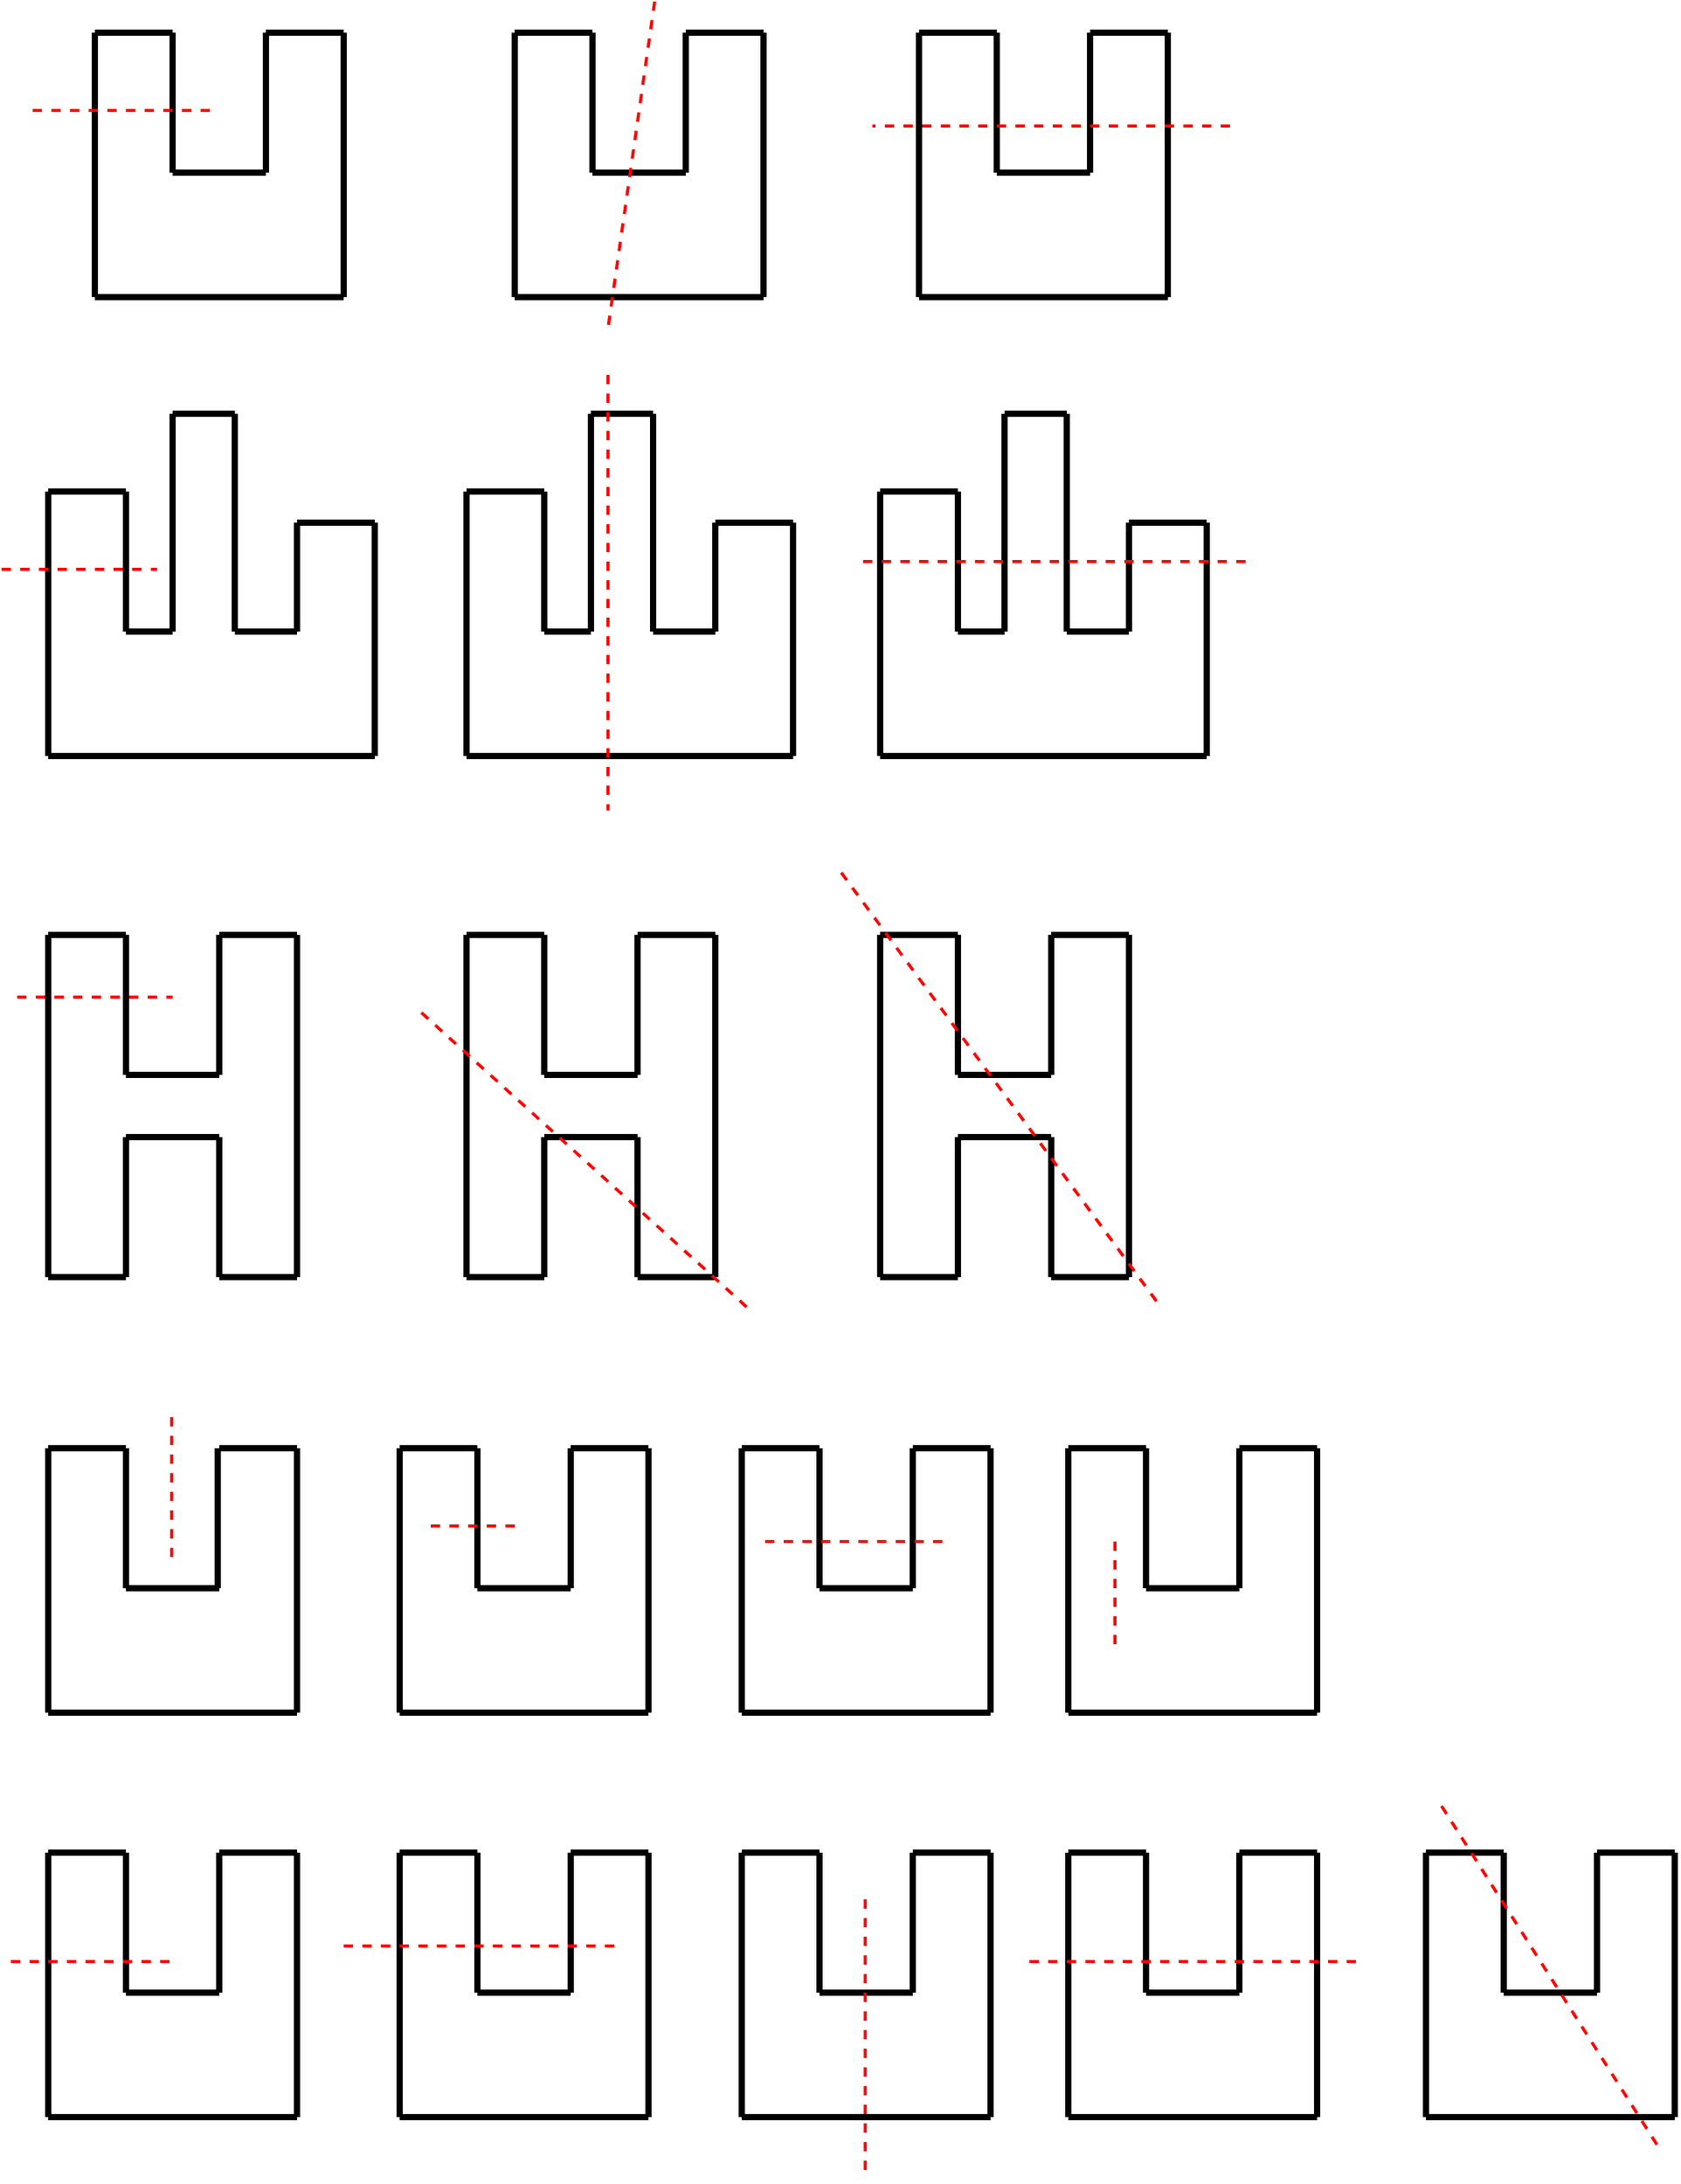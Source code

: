 <mxfile version="22.0.8" type="github">
  <diagram name="第 1 页" id="vVpCZfDv8el2wT4L0e3R">
    <mxGraphModel dx="2049" dy="2305" grid="1" gridSize="10" guides="1" tooltips="1" connect="1" arrows="1" fold="1" page="1" pageScale="1" pageWidth="827" pageHeight="1169" math="0" shadow="0">
      <root>
        <mxCell id="0" />
        <mxCell id="1" parent="0" />
        <mxCell id="cYiCLH4inrJGbYnhFq96-80" value="" style="group" vertex="1" connectable="0" parent="1">
          <mxGeometry x="74" y="20" width="160" height="170" as="geometry" />
        </mxCell>
        <mxCell id="cYiCLH4inrJGbYnhFq96-45" value="" style="edgeStyle=none;orthogonalLoop=1;jettySize=auto;html=1;rounded=0;endArrow=none;endFill=0;strokeWidth=4;" edge="1" parent="cYiCLH4inrJGbYnhFq96-80">
          <mxGeometry width="80" relative="1" as="geometry">
            <mxPoint as="sourcePoint" />
            <mxPoint y="170" as="targetPoint" />
            <Array as="points" />
          </mxGeometry>
        </mxCell>
        <mxCell id="cYiCLH4inrJGbYnhFq96-47" value="" style="edgeStyle=none;orthogonalLoop=1;jettySize=auto;html=1;rounded=0;endArrow=none;endFill=0;strokeWidth=4;" edge="1" parent="cYiCLH4inrJGbYnhFq96-80">
          <mxGeometry width="80" relative="1" as="geometry">
            <mxPoint x="160" as="sourcePoint" />
            <mxPoint x="160" y="170" as="targetPoint" />
            <Array as="points" />
          </mxGeometry>
        </mxCell>
        <mxCell id="cYiCLH4inrJGbYnhFq96-48" value="" style="edgeStyle=none;orthogonalLoop=1;jettySize=auto;html=1;rounded=0;endArrow=none;endFill=0;strokeWidth=4;" edge="1" parent="cYiCLH4inrJGbYnhFq96-80">
          <mxGeometry width="80" relative="1" as="geometry">
            <mxPoint y="170" as="sourcePoint" />
            <mxPoint x="160" y="170" as="targetPoint" />
            <Array as="points" />
          </mxGeometry>
        </mxCell>
        <mxCell id="cYiCLH4inrJGbYnhFq96-49" value="" style="edgeStyle=none;orthogonalLoop=1;jettySize=auto;html=1;rounded=0;endArrow=none;endFill=0;strokeWidth=4;" edge="1" parent="cYiCLH4inrJGbYnhFq96-80">
          <mxGeometry width="80" relative="1" as="geometry">
            <mxPoint x="50" as="sourcePoint" />
            <mxPoint as="targetPoint" />
            <Array as="points" />
          </mxGeometry>
        </mxCell>
        <mxCell id="cYiCLH4inrJGbYnhFq96-50" value="" style="edgeStyle=none;orthogonalLoop=1;jettySize=auto;html=1;rounded=0;endArrow=none;endFill=0;strokeWidth=4;" edge="1" parent="cYiCLH4inrJGbYnhFq96-80">
          <mxGeometry width="80" relative="1" as="geometry">
            <mxPoint x="160" as="sourcePoint" />
            <mxPoint x="110" as="targetPoint" />
            <Array as="points" />
          </mxGeometry>
        </mxCell>
        <mxCell id="cYiCLH4inrJGbYnhFq96-51" value="" style="edgeStyle=none;orthogonalLoop=1;jettySize=auto;html=1;rounded=0;endArrow=none;endFill=0;strokeWidth=4;" edge="1" parent="cYiCLH4inrJGbYnhFq96-80">
          <mxGeometry width="80" relative="1" as="geometry">
            <mxPoint x="50" as="sourcePoint" />
            <mxPoint x="50" y="90" as="targetPoint" />
            <Array as="points" />
          </mxGeometry>
        </mxCell>
        <mxCell id="cYiCLH4inrJGbYnhFq96-52" value="" style="edgeStyle=none;orthogonalLoop=1;jettySize=auto;html=1;rounded=0;endArrow=none;endFill=0;strokeWidth=4;" edge="1" parent="cYiCLH4inrJGbYnhFq96-80">
          <mxGeometry width="80" relative="1" as="geometry">
            <mxPoint x="110" as="sourcePoint" />
            <mxPoint x="110" y="90" as="targetPoint" />
            <Array as="points" />
          </mxGeometry>
        </mxCell>
        <mxCell id="cYiCLH4inrJGbYnhFq96-53" value="" style="edgeStyle=none;orthogonalLoop=1;jettySize=auto;html=1;rounded=0;endArrow=none;endFill=0;strokeWidth=4;" edge="1" parent="cYiCLH4inrJGbYnhFq96-80">
          <mxGeometry width="80" relative="1" as="geometry">
            <mxPoint x="110" y="90" as="sourcePoint" />
            <mxPoint x="50" y="90" as="targetPoint" />
            <Array as="points" />
          </mxGeometry>
        </mxCell>
        <mxCell id="cYiCLH4inrJGbYnhFq96-81" value="" style="group" vertex="1" connectable="0" parent="1">
          <mxGeometry x="44" y="265" width="210" height="220" as="geometry" />
        </mxCell>
        <mxCell id="cYiCLH4inrJGbYnhFq96-54" value="" style="edgeStyle=none;orthogonalLoop=1;jettySize=auto;html=1;rounded=0;endArrow=none;endFill=0;strokeWidth=4;" edge="1" parent="cYiCLH4inrJGbYnhFq96-81">
          <mxGeometry width="80" relative="1" as="geometry">
            <mxPoint y="50" as="sourcePoint" />
            <mxPoint y="220" as="targetPoint" />
            <Array as="points" />
          </mxGeometry>
        </mxCell>
        <mxCell id="cYiCLH4inrJGbYnhFq96-55" value="" style="edgeStyle=none;orthogonalLoop=1;jettySize=auto;html=1;rounded=0;endArrow=none;endFill=0;strokeWidth=4;" edge="1" parent="cYiCLH4inrJGbYnhFq96-81">
          <mxGeometry width="80" relative="1" as="geometry">
            <mxPoint x="210" y="70" as="sourcePoint" />
            <mxPoint x="210" y="220" as="targetPoint" />
            <Array as="points" />
          </mxGeometry>
        </mxCell>
        <mxCell id="cYiCLH4inrJGbYnhFq96-56" value="" style="edgeStyle=none;orthogonalLoop=1;jettySize=auto;html=1;rounded=0;endArrow=none;endFill=0;strokeWidth=4;" edge="1" parent="cYiCLH4inrJGbYnhFq96-81">
          <mxGeometry width="80" relative="1" as="geometry">
            <mxPoint y="220" as="sourcePoint" />
            <mxPoint x="210" y="220" as="targetPoint" />
            <Array as="points" />
          </mxGeometry>
        </mxCell>
        <mxCell id="cYiCLH4inrJGbYnhFq96-57" value="" style="edgeStyle=none;orthogonalLoop=1;jettySize=auto;html=1;rounded=0;endArrow=none;endFill=0;strokeWidth=4;" edge="1" parent="cYiCLH4inrJGbYnhFq96-81">
          <mxGeometry width="80" relative="1" as="geometry">
            <mxPoint x="50" y="50" as="sourcePoint" />
            <mxPoint y="50" as="targetPoint" />
            <Array as="points" />
          </mxGeometry>
        </mxCell>
        <mxCell id="cYiCLH4inrJGbYnhFq96-58" value="" style="edgeStyle=none;orthogonalLoop=1;jettySize=auto;html=1;rounded=0;endArrow=none;endFill=0;strokeWidth=4;" edge="1" parent="cYiCLH4inrJGbYnhFq96-81">
          <mxGeometry width="80" relative="1" as="geometry">
            <mxPoint x="120" as="sourcePoint" />
            <mxPoint x="80" as="targetPoint" />
            <Array as="points" />
          </mxGeometry>
        </mxCell>
        <mxCell id="cYiCLH4inrJGbYnhFq96-59" value="" style="edgeStyle=none;orthogonalLoop=1;jettySize=auto;html=1;rounded=0;endArrow=none;endFill=0;strokeWidth=4;" edge="1" parent="cYiCLH4inrJGbYnhFq96-81">
          <mxGeometry width="80" relative="1" as="geometry">
            <mxPoint x="50" y="50" as="sourcePoint" />
            <mxPoint x="50" y="140" as="targetPoint" />
            <Array as="points" />
          </mxGeometry>
        </mxCell>
        <mxCell id="cYiCLH4inrJGbYnhFq96-60" value="" style="edgeStyle=none;orthogonalLoop=1;jettySize=auto;html=1;rounded=0;endArrow=none;endFill=0;strokeWidth=4;" edge="1" parent="cYiCLH4inrJGbYnhFq96-81">
          <mxGeometry width="80" relative="1" as="geometry">
            <mxPoint x="80" as="sourcePoint" />
            <mxPoint x="80" y="140" as="targetPoint" />
            <Array as="points" />
          </mxGeometry>
        </mxCell>
        <mxCell id="cYiCLH4inrJGbYnhFq96-61" value="" style="edgeStyle=none;orthogonalLoop=1;jettySize=auto;html=1;rounded=0;endArrow=none;endFill=0;strokeWidth=4;" edge="1" parent="cYiCLH4inrJGbYnhFq96-81">
          <mxGeometry width="80" relative="1" as="geometry">
            <mxPoint x="80" y="140" as="sourcePoint" />
            <mxPoint x="50" y="140" as="targetPoint" />
            <Array as="points" />
          </mxGeometry>
        </mxCell>
        <mxCell id="cYiCLH4inrJGbYnhFq96-62" value="" style="edgeStyle=none;orthogonalLoop=1;jettySize=auto;html=1;rounded=0;endArrow=none;endFill=0;strokeWidth=4;" edge="1" parent="cYiCLH4inrJGbYnhFq96-81">
          <mxGeometry width="80" relative="1" as="geometry">
            <mxPoint x="120" as="sourcePoint" />
            <mxPoint x="120" y="140" as="targetPoint" />
            <Array as="points" />
          </mxGeometry>
        </mxCell>
        <mxCell id="cYiCLH4inrJGbYnhFq96-63" value="" style="edgeStyle=none;orthogonalLoop=1;jettySize=auto;html=1;rounded=0;endArrow=none;endFill=0;strokeWidth=4;" edge="1" parent="cYiCLH4inrJGbYnhFq96-81">
          <mxGeometry width="80" relative="1" as="geometry">
            <mxPoint x="160" y="70" as="sourcePoint" />
            <mxPoint x="160" y="140" as="targetPoint" />
            <Array as="points" />
          </mxGeometry>
        </mxCell>
        <mxCell id="cYiCLH4inrJGbYnhFq96-64" value="" style="edgeStyle=none;orthogonalLoop=1;jettySize=auto;html=1;rounded=0;endArrow=none;endFill=0;strokeWidth=4;" edge="1" parent="cYiCLH4inrJGbYnhFq96-81">
          <mxGeometry width="80" relative="1" as="geometry">
            <mxPoint x="160" y="140" as="sourcePoint" />
            <mxPoint x="120" y="140" as="targetPoint" />
            <Array as="points" />
          </mxGeometry>
        </mxCell>
        <mxCell id="cYiCLH4inrJGbYnhFq96-65" value="" style="edgeStyle=none;orthogonalLoop=1;jettySize=auto;html=1;rounded=0;endArrow=none;endFill=0;strokeWidth=4;" edge="1" parent="cYiCLH4inrJGbYnhFq96-81">
          <mxGeometry width="80" relative="1" as="geometry">
            <mxPoint x="210" y="70" as="sourcePoint" />
            <mxPoint x="160" y="70" as="targetPoint" />
            <Array as="points" />
          </mxGeometry>
        </mxCell>
        <mxCell id="cYiCLH4inrJGbYnhFq96-82" value="" style="group" vertex="1" connectable="0" parent="1">
          <mxGeometry x="44" y="600" width="160" height="220" as="geometry" />
        </mxCell>
        <mxCell id="cYiCLH4inrJGbYnhFq96-66" value="" style="edgeStyle=none;orthogonalLoop=1;jettySize=auto;html=1;rounded=0;endArrow=none;endFill=0;strokeWidth=4;" edge="1" parent="cYiCLH4inrJGbYnhFq96-82">
          <mxGeometry width="80" relative="1" as="geometry">
            <mxPoint as="sourcePoint" />
            <mxPoint y="220" as="targetPoint" />
            <Array as="points" />
          </mxGeometry>
        </mxCell>
        <mxCell id="cYiCLH4inrJGbYnhFq96-67" value="" style="edgeStyle=none;orthogonalLoop=1;jettySize=auto;html=1;rounded=0;endArrow=none;endFill=0;strokeWidth=4;" edge="1" parent="cYiCLH4inrJGbYnhFq96-82">
          <mxGeometry width="80" relative="1" as="geometry">
            <mxPoint x="160" as="sourcePoint" />
            <mxPoint x="160" y="220" as="targetPoint" />
            <Array as="points" />
          </mxGeometry>
        </mxCell>
        <mxCell id="cYiCLH4inrJGbYnhFq96-69" value="" style="edgeStyle=none;orthogonalLoop=1;jettySize=auto;html=1;rounded=0;endArrow=none;endFill=0;strokeWidth=4;" edge="1" parent="cYiCLH4inrJGbYnhFq96-82">
          <mxGeometry width="80" relative="1" as="geometry">
            <mxPoint x="50" as="sourcePoint" />
            <mxPoint as="targetPoint" />
            <Array as="points" />
          </mxGeometry>
        </mxCell>
        <mxCell id="cYiCLH4inrJGbYnhFq96-70" value="" style="edgeStyle=none;orthogonalLoop=1;jettySize=auto;html=1;rounded=0;endArrow=none;endFill=0;strokeWidth=4;" edge="1" parent="cYiCLH4inrJGbYnhFq96-82">
          <mxGeometry width="80" relative="1" as="geometry">
            <mxPoint x="160" as="sourcePoint" />
            <mxPoint x="110" as="targetPoint" />
            <Array as="points" />
          </mxGeometry>
        </mxCell>
        <mxCell id="cYiCLH4inrJGbYnhFq96-71" value="" style="edgeStyle=none;orthogonalLoop=1;jettySize=auto;html=1;rounded=0;endArrow=none;endFill=0;strokeWidth=4;" edge="1" parent="cYiCLH4inrJGbYnhFq96-82">
          <mxGeometry width="80" relative="1" as="geometry">
            <mxPoint x="50" as="sourcePoint" />
            <mxPoint x="50" y="90" as="targetPoint" />
            <Array as="points" />
          </mxGeometry>
        </mxCell>
        <mxCell id="cYiCLH4inrJGbYnhFq96-72" value="" style="edgeStyle=none;orthogonalLoop=1;jettySize=auto;html=1;rounded=0;endArrow=none;endFill=0;strokeWidth=4;" edge="1" parent="cYiCLH4inrJGbYnhFq96-82">
          <mxGeometry width="80" relative="1" as="geometry">
            <mxPoint x="110" as="sourcePoint" />
            <mxPoint x="110" y="90" as="targetPoint" />
            <Array as="points" />
          </mxGeometry>
        </mxCell>
        <mxCell id="cYiCLH4inrJGbYnhFq96-73" value="" style="edgeStyle=none;orthogonalLoop=1;jettySize=auto;html=1;rounded=0;endArrow=none;endFill=0;strokeWidth=4;" edge="1" parent="cYiCLH4inrJGbYnhFq96-82">
          <mxGeometry width="80" relative="1" as="geometry">
            <mxPoint x="110" y="90" as="sourcePoint" />
            <mxPoint x="50" y="90" as="targetPoint" />
            <Array as="points" />
          </mxGeometry>
        </mxCell>
        <mxCell id="cYiCLH4inrJGbYnhFq96-79" value="" style="group;rotation=-180;" vertex="1" connectable="0" parent="cYiCLH4inrJGbYnhFq96-82">
          <mxGeometry y="130" width="160" height="90" as="geometry" />
        </mxCell>
        <mxCell id="cYiCLH4inrJGbYnhFq96-74" value="" style="edgeStyle=none;orthogonalLoop=1;jettySize=auto;html=1;rounded=0;endArrow=none;endFill=0;strokeWidth=4;" edge="1" parent="cYiCLH4inrJGbYnhFq96-79">
          <mxGeometry width="80" relative="1" as="geometry">
            <mxPoint x="110" y="90" as="sourcePoint" />
            <mxPoint x="160" y="90" as="targetPoint" />
            <Array as="points" />
          </mxGeometry>
        </mxCell>
        <mxCell id="cYiCLH4inrJGbYnhFq96-75" value="" style="edgeStyle=none;orthogonalLoop=1;jettySize=auto;html=1;rounded=0;endArrow=none;endFill=0;strokeWidth=4;" edge="1" parent="cYiCLH4inrJGbYnhFq96-79">
          <mxGeometry width="80" relative="1" as="geometry">
            <mxPoint y="90" as="sourcePoint" />
            <mxPoint x="50" y="90" as="targetPoint" />
            <Array as="points" />
          </mxGeometry>
        </mxCell>
        <mxCell id="cYiCLH4inrJGbYnhFq96-76" value="" style="edgeStyle=none;orthogonalLoop=1;jettySize=auto;html=1;rounded=0;endArrow=none;endFill=0;strokeWidth=4;" edge="1" parent="cYiCLH4inrJGbYnhFq96-79">
          <mxGeometry width="80" relative="1" as="geometry">
            <mxPoint x="110" y="90" as="sourcePoint" />
            <mxPoint x="110" as="targetPoint" />
            <Array as="points" />
          </mxGeometry>
        </mxCell>
        <mxCell id="cYiCLH4inrJGbYnhFq96-77" value="" style="edgeStyle=none;orthogonalLoop=1;jettySize=auto;html=1;rounded=0;endArrow=none;endFill=0;strokeWidth=4;" edge="1" parent="cYiCLH4inrJGbYnhFq96-79">
          <mxGeometry width="80" relative="1" as="geometry">
            <mxPoint x="50" y="90" as="sourcePoint" />
            <mxPoint x="50" as="targetPoint" />
            <Array as="points" />
          </mxGeometry>
        </mxCell>
        <mxCell id="cYiCLH4inrJGbYnhFq96-78" value="" style="edgeStyle=none;orthogonalLoop=1;jettySize=auto;html=1;rounded=0;endArrow=none;endFill=0;strokeWidth=4;" edge="1" parent="cYiCLH4inrJGbYnhFq96-79">
          <mxGeometry width="80" relative="1" as="geometry">
            <mxPoint x="50" as="sourcePoint" />
            <mxPoint x="110" as="targetPoint" />
            <Array as="points" />
          </mxGeometry>
        </mxCell>
        <mxCell id="cYiCLH4inrJGbYnhFq96-85" value="" style="endArrow=none;dashed=1;html=1;strokeWidth=2;rounded=0;fillColor=#f8cecc;strokeColor=#ff0000;" edge="1" parent="cYiCLH4inrJGbYnhFq96-82">
          <mxGeometry width="50" height="50" relative="1" as="geometry">
            <mxPoint x="-20" y="40" as="sourcePoint" />
            <mxPoint x="80" y="40" as="targetPoint" />
          </mxGeometry>
        </mxCell>
        <mxCell id="cYiCLH4inrJGbYnhFq96-83" value="" style="endArrow=none;html=1;strokeWidth=2;rounded=0;fillColor=#f8cecc;strokeColor=#ff0000;dashed=1;" edge="1" parent="1">
          <mxGeometry width="50" height="50" relative="1" as="geometry">
            <mxPoint x="34" y="70" as="sourcePoint" />
            <mxPoint x="154" y="70" as="targetPoint" />
          </mxGeometry>
        </mxCell>
        <mxCell id="cYiCLH4inrJGbYnhFq96-84" value="" style="endArrow=none;dashed=1;html=1;strokeWidth=2;rounded=0;fillColor=#f8cecc;strokeColor=#ff0000;" edge="1" parent="1">
          <mxGeometry width="50" height="50" relative="1" as="geometry">
            <mxPoint x="14" y="365" as="sourcePoint" />
            <mxPoint x="114" y="365" as="targetPoint" />
          </mxGeometry>
        </mxCell>
        <mxCell id="cYiCLH4inrJGbYnhFq96-105" value="" style="group" vertex="1" connectable="0" parent="1">
          <mxGeometry x="344" y="20" width="160" height="170" as="geometry" />
        </mxCell>
        <mxCell id="cYiCLH4inrJGbYnhFq96-106" value="" style="edgeStyle=none;orthogonalLoop=1;jettySize=auto;html=1;rounded=0;endArrow=none;endFill=0;strokeWidth=4;" edge="1" parent="cYiCLH4inrJGbYnhFq96-105">
          <mxGeometry width="80" relative="1" as="geometry">
            <mxPoint as="sourcePoint" />
            <mxPoint y="170" as="targetPoint" />
            <Array as="points" />
          </mxGeometry>
        </mxCell>
        <mxCell id="cYiCLH4inrJGbYnhFq96-107" value="" style="edgeStyle=none;orthogonalLoop=1;jettySize=auto;html=1;rounded=0;endArrow=none;endFill=0;strokeWidth=4;" edge="1" parent="cYiCLH4inrJGbYnhFq96-105">
          <mxGeometry width="80" relative="1" as="geometry">
            <mxPoint x="160" as="sourcePoint" />
            <mxPoint x="160" y="170" as="targetPoint" />
            <Array as="points" />
          </mxGeometry>
        </mxCell>
        <mxCell id="cYiCLH4inrJGbYnhFq96-108" value="" style="edgeStyle=none;orthogonalLoop=1;jettySize=auto;html=1;rounded=0;endArrow=none;endFill=0;strokeWidth=4;" edge="1" parent="cYiCLH4inrJGbYnhFq96-105">
          <mxGeometry width="80" relative="1" as="geometry">
            <mxPoint y="170" as="sourcePoint" />
            <mxPoint x="160" y="170" as="targetPoint" />
            <Array as="points" />
          </mxGeometry>
        </mxCell>
        <mxCell id="cYiCLH4inrJGbYnhFq96-109" value="" style="edgeStyle=none;orthogonalLoop=1;jettySize=auto;html=1;rounded=0;endArrow=none;endFill=0;strokeWidth=4;" edge="1" parent="cYiCLH4inrJGbYnhFq96-105">
          <mxGeometry width="80" relative="1" as="geometry">
            <mxPoint x="50" as="sourcePoint" />
            <mxPoint as="targetPoint" />
            <Array as="points" />
          </mxGeometry>
        </mxCell>
        <mxCell id="cYiCLH4inrJGbYnhFq96-110" value="" style="edgeStyle=none;orthogonalLoop=1;jettySize=auto;html=1;rounded=0;endArrow=none;endFill=0;strokeWidth=4;" edge="1" parent="cYiCLH4inrJGbYnhFq96-105">
          <mxGeometry width="80" relative="1" as="geometry">
            <mxPoint x="160" as="sourcePoint" />
            <mxPoint x="110" as="targetPoint" />
            <Array as="points" />
          </mxGeometry>
        </mxCell>
        <mxCell id="cYiCLH4inrJGbYnhFq96-111" value="" style="edgeStyle=none;orthogonalLoop=1;jettySize=auto;html=1;rounded=0;endArrow=none;endFill=0;strokeWidth=4;" edge="1" parent="cYiCLH4inrJGbYnhFq96-105">
          <mxGeometry width="80" relative="1" as="geometry">
            <mxPoint x="50" as="sourcePoint" />
            <mxPoint x="50" y="90" as="targetPoint" />
            <Array as="points" />
          </mxGeometry>
        </mxCell>
        <mxCell id="cYiCLH4inrJGbYnhFq96-112" value="" style="edgeStyle=none;orthogonalLoop=1;jettySize=auto;html=1;rounded=0;endArrow=none;endFill=0;strokeWidth=4;" edge="1" parent="cYiCLH4inrJGbYnhFq96-105">
          <mxGeometry width="80" relative="1" as="geometry">
            <mxPoint x="110" as="sourcePoint" />
            <mxPoint x="110" y="90" as="targetPoint" />
            <Array as="points" />
          </mxGeometry>
        </mxCell>
        <mxCell id="cYiCLH4inrJGbYnhFq96-113" value="" style="edgeStyle=none;orthogonalLoop=1;jettySize=auto;html=1;rounded=0;endArrow=none;endFill=0;strokeWidth=4;" edge="1" parent="cYiCLH4inrJGbYnhFq96-105">
          <mxGeometry width="80" relative="1" as="geometry">
            <mxPoint x="110" y="90" as="sourcePoint" />
            <mxPoint x="50" y="90" as="targetPoint" />
            <Array as="points" />
          </mxGeometry>
        </mxCell>
        <mxCell id="cYiCLH4inrJGbYnhFq96-114" value="" style="group" vertex="1" connectable="0" parent="1">
          <mxGeometry x="604" y="20" width="160" height="170" as="geometry" />
        </mxCell>
        <mxCell id="cYiCLH4inrJGbYnhFq96-115" value="" style="edgeStyle=none;orthogonalLoop=1;jettySize=auto;html=1;rounded=0;endArrow=none;endFill=0;strokeWidth=4;" edge="1" parent="cYiCLH4inrJGbYnhFq96-114">
          <mxGeometry width="80" relative="1" as="geometry">
            <mxPoint as="sourcePoint" />
            <mxPoint y="170" as="targetPoint" />
            <Array as="points" />
          </mxGeometry>
        </mxCell>
        <mxCell id="cYiCLH4inrJGbYnhFq96-116" value="" style="edgeStyle=none;orthogonalLoop=1;jettySize=auto;html=1;rounded=0;endArrow=none;endFill=0;strokeWidth=4;" edge="1" parent="cYiCLH4inrJGbYnhFq96-114">
          <mxGeometry width="80" relative="1" as="geometry">
            <mxPoint x="160" as="sourcePoint" />
            <mxPoint x="160" y="170" as="targetPoint" />
            <Array as="points" />
          </mxGeometry>
        </mxCell>
        <mxCell id="cYiCLH4inrJGbYnhFq96-117" value="" style="edgeStyle=none;orthogonalLoop=1;jettySize=auto;html=1;rounded=0;endArrow=none;endFill=0;strokeWidth=4;" edge="1" parent="cYiCLH4inrJGbYnhFq96-114">
          <mxGeometry width="80" relative="1" as="geometry">
            <mxPoint y="170" as="sourcePoint" />
            <mxPoint x="160" y="170" as="targetPoint" />
            <Array as="points" />
          </mxGeometry>
        </mxCell>
        <mxCell id="cYiCLH4inrJGbYnhFq96-118" value="" style="edgeStyle=none;orthogonalLoop=1;jettySize=auto;html=1;rounded=0;endArrow=none;endFill=0;strokeWidth=4;" edge="1" parent="cYiCLH4inrJGbYnhFq96-114">
          <mxGeometry width="80" relative="1" as="geometry">
            <mxPoint x="50" as="sourcePoint" />
            <mxPoint as="targetPoint" />
            <Array as="points" />
          </mxGeometry>
        </mxCell>
        <mxCell id="cYiCLH4inrJGbYnhFq96-119" value="" style="edgeStyle=none;orthogonalLoop=1;jettySize=auto;html=1;rounded=0;endArrow=none;endFill=0;strokeWidth=4;" edge="1" parent="cYiCLH4inrJGbYnhFq96-114">
          <mxGeometry width="80" relative="1" as="geometry">
            <mxPoint x="160" as="sourcePoint" />
            <mxPoint x="110" as="targetPoint" />
            <Array as="points" />
          </mxGeometry>
        </mxCell>
        <mxCell id="cYiCLH4inrJGbYnhFq96-120" value="" style="edgeStyle=none;orthogonalLoop=1;jettySize=auto;html=1;rounded=0;endArrow=none;endFill=0;strokeWidth=4;" edge="1" parent="cYiCLH4inrJGbYnhFq96-114">
          <mxGeometry width="80" relative="1" as="geometry">
            <mxPoint x="50" as="sourcePoint" />
            <mxPoint x="50" y="90" as="targetPoint" />
            <Array as="points" />
          </mxGeometry>
        </mxCell>
        <mxCell id="cYiCLH4inrJGbYnhFq96-121" value="" style="edgeStyle=none;orthogonalLoop=1;jettySize=auto;html=1;rounded=0;endArrow=none;endFill=0;strokeWidth=4;" edge="1" parent="cYiCLH4inrJGbYnhFq96-114">
          <mxGeometry width="80" relative="1" as="geometry">
            <mxPoint x="110" as="sourcePoint" />
            <mxPoint x="110" y="90" as="targetPoint" />
            <Array as="points" />
          </mxGeometry>
        </mxCell>
        <mxCell id="cYiCLH4inrJGbYnhFq96-122" value="" style="edgeStyle=none;orthogonalLoop=1;jettySize=auto;html=1;rounded=0;endArrow=none;endFill=0;strokeWidth=4;" edge="1" parent="cYiCLH4inrJGbYnhFq96-114">
          <mxGeometry width="80" relative="1" as="geometry">
            <mxPoint x="110" y="90" as="sourcePoint" />
            <mxPoint x="50" y="90" as="targetPoint" />
            <Array as="points" />
          </mxGeometry>
        </mxCell>
        <mxCell id="cYiCLH4inrJGbYnhFq96-124" value="" style="endArrow=none;html=1;strokeWidth=2;rounded=0;fillColor=#f8cecc;strokeColor=#ff0000;dashed=1;" edge="1" parent="cYiCLH4inrJGbYnhFq96-114">
          <mxGeometry width="50" height="50" relative="1" as="geometry">
            <mxPoint x="200" y="60" as="sourcePoint" />
            <mxPoint x="-30" y="60" as="targetPoint" />
          </mxGeometry>
        </mxCell>
        <mxCell id="cYiCLH4inrJGbYnhFq96-123" value="" style="endArrow=none;html=1;strokeWidth=2;rounded=0;fillColor=#f8cecc;strokeColor=#ff0000;dashed=1;" edge="1" parent="1">
          <mxGeometry width="50" height="50" relative="1" as="geometry">
            <mxPoint x="434" as="sourcePoint" />
            <mxPoint x="404" y="210" as="targetPoint" />
          </mxGeometry>
        </mxCell>
        <mxCell id="cYiCLH4inrJGbYnhFq96-139" value="" style="group" vertex="1" connectable="0" parent="1">
          <mxGeometry x="313" y="265" width="210" height="220" as="geometry" />
        </mxCell>
        <mxCell id="cYiCLH4inrJGbYnhFq96-140" value="" style="edgeStyle=none;orthogonalLoop=1;jettySize=auto;html=1;rounded=0;endArrow=none;endFill=0;strokeWidth=4;" edge="1" parent="cYiCLH4inrJGbYnhFq96-139">
          <mxGeometry width="80" relative="1" as="geometry">
            <mxPoint y="50" as="sourcePoint" />
            <mxPoint y="220" as="targetPoint" />
            <Array as="points" />
          </mxGeometry>
        </mxCell>
        <mxCell id="cYiCLH4inrJGbYnhFq96-141" value="" style="edgeStyle=none;orthogonalLoop=1;jettySize=auto;html=1;rounded=0;endArrow=none;endFill=0;strokeWidth=4;" edge="1" parent="cYiCLH4inrJGbYnhFq96-139">
          <mxGeometry width="80" relative="1" as="geometry">
            <mxPoint x="210" y="70" as="sourcePoint" />
            <mxPoint x="210" y="220" as="targetPoint" />
            <Array as="points" />
          </mxGeometry>
        </mxCell>
        <mxCell id="cYiCLH4inrJGbYnhFq96-142" value="" style="edgeStyle=none;orthogonalLoop=1;jettySize=auto;html=1;rounded=0;endArrow=none;endFill=0;strokeWidth=4;" edge="1" parent="cYiCLH4inrJGbYnhFq96-139">
          <mxGeometry width="80" relative="1" as="geometry">
            <mxPoint y="220" as="sourcePoint" />
            <mxPoint x="210" y="220" as="targetPoint" />
            <Array as="points" />
          </mxGeometry>
        </mxCell>
        <mxCell id="cYiCLH4inrJGbYnhFq96-143" value="" style="edgeStyle=none;orthogonalLoop=1;jettySize=auto;html=1;rounded=0;endArrow=none;endFill=0;strokeWidth=4;" edge="1" parent="cYiCLH4inrJGbYnhFq96-139">
          <mxGeometry width="80" relative="1" as="geometry">
            <mxPoint x="50" y="50" as="sourcePoint" />
            <mxPoint y="50" as="targetPoint" />
            <Array as="points" />
          </mxGeometry>
        </mxCell>
        <mxCell id="cYiCLH4inrJGbYnhFq96-144" value="" style="edgeStyle=none;orthogonalLoop=1;jettySize=auto;html=1;rounded=0;endArrow=none;endFill=0;strokeWidth=4;" edge="1" parent="cYiCLH4inrJGbYnhFq96-139">
          <mxGeometry width="80" relative="1" as="geometry">
            <mxPoint x="120" as="sourcePoint" />
            <mxPoint x="80" as="targetPoint" />
            <Array as="points" />
          </mxGeometry>
        </mxCell>
        <mxCell id="cYiCLH4inrJGbYnhFq96-145" value="" style="edgeStyle=none;orthogonalLoop=1;jettySize=auto;html=1;rounded=0;endArrow=none;endFill=0;strokeWidth=4;" edge="1" parent="cYiCLH4inrJGbYnhFq96-139">
          <mxGeometry width="80" relative="1" as="geometry">
            <mxPoint x="50" y="50" as="sourcePoint" />
            <mxPoint x="50" y="140" as="targetPoint" />
            <Array as="points" />
          </mxGeometry>
        </mxCell>
        <mxCell id="cYiCLH4inrJGbYnhFq96-146" value="" style="edgeStyle=none;orthogonalLoop=1;jettySize=auto;html=1;rounded=0;endArrow=none;endFill=0;strokeWidth=4;" edge="1" parent="cYiCLH4inrJGbYnhFq96-139">
          <mxGeometry width="80" relative="1" as="geometry">
            <mxPoint x="80" as="sourcePoint" />
            <mxPoint x="80" y="140" as="targetPoint" />
            <Array as="points" />
          </mxGeometry>
        </mxCell>
        <mxCell id="cYiCLH4inrJGbYnhFq96-147" value="" style="edgeStyle=none;orthogonalLoop=1;jettySize=auto;html=1;rounded=0;endArrow=none;endFill=0;strokeWidth=4;" edge="1" parent="cYiCLH4inrJGbYnhFq96-139">
          <mxGeometry width="80" relative="1" as="geometry">
            <mxPoint x="80" y="140" as="sourcePoint" />
            <mxPoint x="50" y="140" as="targetPoint" />
            <Array as="points" />
          </mxGeometry>
        </mxCell>
        <mxCell id="cYiCLH4inrJGbYnhFq96-148" value="" style="edgeStyle=none;orthogonalLoop=1;jettySize=auto;html=1;rounded=0;endArrow=none;endFill=0;strokeWidth=4;" edge="1" parent="cYiCLH4inrJGbYnhFq96-139">
          <mxGeometry width="80" relative="1" as="geometry">
            <mxPoint x="120" as="sourcePoint" />
            <mxPoint x="120" y="140" as="targetPoint" />
            <Array as="points" />
          </mxGeometry>
        </mxCell>
        <mxCell id="cYiCLH4inrJGbYnhFq96-149" value="" style="edgeStyle=none;orthogonalLoop=1;jettySize=auto;html=1;rounded=0;endArrow=none;endFill=0;strokeWidth=4;" edge="1" parent="cYiCLH4inrJGbYnhFq96-139">
          <mxGeometry width="80" relative="1" as="geometry">
            <mxPoint x="160" y="70" as="sourcePoint" />
            <mxPoint x="160" y="140" as="targetPoint" />
            <Array as="points" />
          </mxGeometry>
        </mxCell>
        <mxCell id="cYiCLH4inrJGbYnhFq96-150" value="" style="edgeStyle=none;orthogonalLoop=1;jettySize=auto;html=1;rounded=0;endArrow=none;endFill=0;strokeWidth=4;" edge="1" parent="cYiCLH4inrJGbYnhFq96-139">
          <mxGeometry width="80" relative="1" as="geometry">
            <mxPoint x="160" y="140" as="sourcePoint" />
            <mxPoint x="120" y="140" as="targetPoint" />
            <Array as="points" />
          </mxGeometry>
        </mxCell>
        <mxCell id="cYiCLH4inrJGbYnhFq96-151" value="" style="edgeStyle=none;orthogonalLoop=1;jettySize=auto;html=1;rounded=0;endArrow=none;endFill=0;strokeWidth=4;" edge="1" parent="cYiCLH4inrJGbYnhFq96-139">
          <mxGeometry width="80" relative="1" as="geometry">
            <mxPoint x="210" y="70" as="sourcePoint" />
            <mxPoint x="160" y="70" as="targetPoint" />
            <Array as="points" />
          </mxGeometry>
        </mxCell>
        <mxCell id="cYiCLH4inrJGbYnhFq96-152" value="" style="endArrow=none;dashed=1;html=1;strokeWidth=2;rounded=0;fillColor=#f8cecc;strokeColor=#ff0000;" edge="1" parent="1">
          <mxGeometry width="50" height="50" relative="1" as="geometry">
            <mxPoint x="404" y="240" as="sourcePoint" />
            <mxPoint x="404" y="520" as="targetPoint" />
          </mxGeometry>
        </mxCell>
        <mxCell id="cYiCLH4inrJGbYnhFq96-153" value="" style="group" vertex="1" connectable="0" parent="1">
          <mxGeometry x="579" y="265" width="210" height="220" as="geometry" />
        </mxCell>
        <mxCell id="cYiCLH4inrJGbYnhFq96-154" value="" style="edgeStyle=none;orthogonalLoop=1;jettySize=auto;html=1;rounded=0;endArrow=none;endFill=0;strokeWidth=4;" edge="1" parent="cYiCLH4inrJGbYnhFq96-153">
          <mxGeometry width="80" relative="1" as="geometry">
            <mxPoint y="50" as="sourcePoint" />
            <mxPoint y="220" as="targetPoint" />
            <Array as="points" />
          </mxGeometry>
        </mxCell>
        <mxCell id="cYiCLH4inrJGbYnhFq96-155" value="" style="edgeStyle=none;orthogonalLoop=1;jettySize=auto;html=1;rounded=0;endArrow=none;endFill=0;strokeWidth=4;" edge="1" parent="cYiCLH4inrJGbYnhFq96-153">
          <mxGeometry width="80" relative="1" as="geometry">
            <mxPoint x="210" y="70" as="sourcePoint" />
            <mxPoint x="210" y="220" as="targetPoint" />
            <Array as="points" />
          </mxGeometry>
        </mxCell>
        <mxCell id="cYiCLH4inrJGbYnhFq96-156" value="" style="edgeStyle=none;orthogonalLoop=1;jettySize=auto;html=1;rounded=0;endArrow=none;endFill=0;strokeWidth=4;" edge="1" parent="cYiCLH4inrJGbYnhFq96-153">
          <mxGeometry width="80" relative="1" as="geometry">
            <mxPoint y="220" as="sourcePoint" />
            <mxPoint x="210" y="220" as="targetPoint" />
            <Array as="points" />
          </mxGeometry>
        </mxCell>
        <mxCell id="cYiCLH4inrJGbYnhFq96-157" value="" style="edgeStyle=none;orthogonalLoop=1;jettySize=auto;html=1;rounded=0;endArrow=none;endFill=0;strokeWidth=4;" edge="1" parent="cYiCLH4inrJGbYnhFq96-153">
          <mxGeometry width="80" relative="1" as="geometry">
            <mxPoint x="50" y="50" as="sourcePoint" />
            <mxPoint y="50" as="targetPoint" />
            <Array as="points" />
          </mxGeometry>
        </mxCell>
        <mxCell id="cYiCLH4inrJGbYnhFq96-158" value="" style="edgeStyle=none;orthogonalLoop=1;jettySize=auto;html=1;rounded=0;endArrow=none;endFill=0;strokeWidth=4;" edge="1" parent="cYiCLH4inrJGbYnhFq96-153">
          <mxGeometry width="80" relative="1" as="geometry">
            <mxPoint x="120" as="sourcePoint" />
            <mxPoint x="80" as="targetPoint" />
            <Array as="points" />
          </mxGeometry>
        </mxCell>
        <mxCell id="cYiCLH4inrJGbYnhFq96-159" value="" style="edgeStyle=none;orthogonalLoop=1;jettySize=auto;html=1;rounded=0;endArrow=none;endFill=0;strokeWidth=4;" edge="1" parent="cYiCLH4inrJGbYnhFq96-153">
          <mxGeometry width="80" relative="1" as="geometry">
            <mxPoint x="50" y="50" as="sourcePoint" />
            <mxPoint x="50" y="140" as="targetPoint" />
            <Array as="points" />
          </mxGeometry>
        </mxCell>
        <mxCell id="cYiCLH4inrJGbYnhFq96-160" value="" style="edgeStyle=none;orthogonalLoop=1;jettySize=auto;html=1;rounded=0;endArrow=none;endFill=0;strokeWidth=4;" edge="1" parent="cYiCLH4inrJGbYnhFq96-153">
          <mxGeometry width="80" relative="1" as="geometry">
            <mxPoint x="80" as="sourcePoint" />
            <mxPoint x="80" y="140" as="targetPoint" />
            <Array as="points" />
          </mxGeometry>
        </mxCell>
        <mxCell id="cYiCLH4inrJGbYnhFq96-161" value="" style="edgeStyle=none;orthogonalLoop=1;jettySize=auto;html=1;rounded=0;endArrow=none;endFill=0;strokeWidth=4;" edge="1" parent="cYiCLH4inrJGbYnhFq96-153">
          <mxGeometry width="80" relative="1" as="geometry">
            <mxPoint x="80" y="140" as="sourcePoint" />
            <mxPoint x="50" y="140" as="targetPoint" />
            <Array as="points" />
          </mxGeometry>
        </mxCell>
        <mxCell id="cYiCLH4inrJGbYnhFq96-162" value="" style="edgeStyle=none;orthogonalLoop=1;jettySize=auto;html=1;rounded=0;endArrow=none;endFill=0;strokeWidth=4;" edge="1" parent="cYiCLH4inrJGbYnhFq96-153">
          <mxGeometry width="80" relative="1" as="geometry">
            <mxPoint x="120" as="sourcePoint" />
            <mxPoint x="120" y="140" as="targetPoint" />
            <Array as="points" />
          </mxGeometry>
        </mxCell>
        <mxCell id="cYiCLH4inrJGbYnhFq96-163" value="" style="edgeStyle=none;orthogonalLoop=1;jettySize=auto;html=1;rounded=0;endArrow=none;endFill=0;strokeWidth=4;" edge="1" parent="cYiCLH4inrJGbYnhFq96-153">
          <mxGeometry width="80" relative="1" as="geometry">
            <mxPoint x="160" y="70" as="sourcePoint" />
            <mxPoint x="160" y="140" as="targetPoint" />
            <Array as="points" />
          </mxGeometry>
        </mxCell>
        <mxCell id="cYiCLH4inrJGbYnhFq96-164" value="" style="edgeStyle=none;orthogonalLoop=1;jettySize=auto;html=1;rounded=0;endArrow=none;endFill=0;strokeWidth=4;" edge="1" parent="cYiCLH4inrJGbYnhFq96-153">
          <mxGeometry width="80" relative="1" as="geometry">
            <mxPoint x="160" y="140" as="sourcePoint" />
            <mxPoint x="120" y="140" as="targetPoint" />
            <Array as="points" />
          </mxGeometry>
        </mxCell>
        <mxCell id="cYiCLH4inrJGbYnhFq96-165" value="" style="edgeStyle=none;orthogonalLoop=1;jettySize=auto;html=1;rounded=0;endArrow=none;endFill=0;strokeWidth=4;" edge="1" parent="cYiCLH4inrJGbYnhFq96-153">
          <mxGeometry width="80" relative="1" as="geometry">
            <mxPoint x="210" y="70" as="sourcePoint" />
            <mxPoint x="160" y="70" as="targetPoint" />
            <Array as="points" />
          </mxGeometry>
        </mxCell>
        <mxCell id="cYiCLH4inrJGbYnhFq96-166" value="" style="endArrow=none;dashed=1;html=1;strokeWidth=2;rounded=0;fillColor=#f8cecc;strokeColor=#ff0000;" edge="1" parent="1">
          <mxGeometry width="50" height="50" relative="1" as="geometry">
            <mxPoint x="814" y="360" as="sourcePoint" />
            <mxPoint x="564" y="360" as="targetPoint" />
          </mxGeometry>
        </mxCell>
        <mxCell id="cYiCLH4inrJGbYnhFq96-201" value="" style="group" vertex="1" connectable="0" parent="1">
          <mxGeometry x="313" y="600" width="160" height="220" as="geometry" />
        </mxCell>
        <mxCell id="cYiCLH4inrJGbYnhFq96-202" value="" style="edgeStyle=none;orthogonalLoop=1;jettySize=auto;html=1;rounded=0;endArrow=none;endFill=0;strokeWidth=4;" edge="1" parent="cYiCLH4inrJGbYnhFq96-201">
          <mxGeometry width="80" relative="1" as="geometry">
            <mxPoint as="sourcePoint" />
            <mxPoint y="220" as="targetPoint" />
            <Array as="points" />
          </mxGeometry>
        </mxCell>
        <mxCell id="cYiCLH4inrJGbYnhFq96-203" value="" style="edgeStyle=none;orthogonalLoop=1;jettySize=auto;html=1;rounded=0;endArrow=none;endFill=0;strokeWidth=4;" edge="1" parent="cYiCLH4inrJGbYnhFq96-201">
          <mxGeometry width="80" relative="1" as="geometry">
            <mxPoint x="160" as="sourcePoint" />
            <mxPoint x="160" y="220" as="targetPoint" />
            <Array as="points" />
          </mxGeometry>
        </mxCell>
        <mxCell id="cYiCLH4inrJGbYnhFq96-204" value="" style="edgeStyle=none;orthogonalLoop=1;jettySize=auto;html=1;rounded=0;endArrow=none;endFill=0;strokeWidth=4;" edge="1" parent="cYiCLH4inrJGbYnhFq96-201">
          <mxGeometry width="80" relative="1" as="geometry">
            <mxPoint x="50" as="sourcePoint" />
            <mxPoint as="targetPoint" />
            <Array as="points" />
          </mxGeometry>
        </mxCell>
        <mxCell id="cYiCLH4inrJGbYnhFq96-205" value="" style="edgeStyle=none;orthogonalLoop=1;jettySize=auto;html=1;rounded=0;endArrow=none;endFill=0;strokeWidth=4;" edge="1" parent="cYiCLH4inrJGbYnhFq96-201">
          <mxGeometry width="80" relative="1" as="geometry">
            <mxPoint x="160" as="sourcePoint" />
            <mxPoint x="110" as="targetPoint" />
            <Array as="points" />
          </mxGeometry>
        </mxCell>
        <mxCell id="cYiCLH4inrJGbYnhFq96-206" value="" style="edgeStyle=none;orthogonalLoop=1;jettySize=auto;html=1;rounded=0;endArrow=none;endFill=0;strokeWidth=4;" edge="1" parent="cYiCLH4inrJGbYnhFq96-201">
          <mxGeometry width="80" relative="1" as="geometry">
            <mxPoint x="50" as="sourcePoint" />
            <mxPoint x="50" y="90" as="targetPoint" />
            <Array as="points" />
          </mxGeometry>
        </mxCell>
        <mxCell id="cYiCLH4inrJGbYnhFq96-207" value="" style="edgeStyle=none;orthogonalLoop=1;jettySize=auto;html=1;rounded=0;endArrow=none;endFill=0;strokeWidth=4;" edge="1" parent="cYiCLH4inrJGbYnhFq96-201">
          <mxGeometry width="80" relative="1" as="geometry">
            <mxPoint x="110" as="sourcePoint" />
            <mxPoint x="110" y="90" as="targetPoint" />
            <Array as="points" />
          </mxGeometry>
        </mxCell>
        <mxCell id="cYiCLH4inrJGbYnhFq96-208" value="" style="edgeStyle=none;orthogonalLoop=1;jettySize=auto;html=1;rounded=0;endArrow=none;endFill=0;strokeWidth=4;" edge="1" parent="cYiCLH4inrJGbYnhFq96-201">
          <mxGeometry width="80" relative="1" as="geometry">
            <mxPoint x="110" y="90" as="sourcePoint" />
            <mxPoint x="50" y="90" as="targetPoint" />
            <Array as="points" />
          </mxGeometry>
        </mxCell>
        <mxCell id="cYiCLH4inrJGbYnhFq96-209" value="" style="group;rotation=-180;" vertex="1" connectable="0" parent="cYiCLH4inrJGbYnhFq96-201">
          <mxGeometry y="130" width="160" height="90" as="geometry" />
        </mxCell>
        <mxCell id="cYiCLH4inrJGbYnhFq96-210" value="" style="edgeStyle=none;orthogonalLoop=1;jettySize=auto;html=1;rounded=0;endArrow=none;endFill=0;strokeWidth=4;" edge="1" parent="cYiCLH4inrJGbYnhFq96-209">
          <mxGeometry width="80" relative="1" as="geometry">
            <mxPoint x="110" y="90" as="sourcePoint" />
            <mxPoint x="160" y="90" as="targetPoint" />
            <Array as="points" />
          </mxGeometry>
        </mxCell>
        <mxCell id="cYiCLH4inrJGbYnhFq96-211" value="" style="edgeStyle=none;orthogonalLoop=1;jettySize=auto;html=1;rounded=0;endArrow=none;endFill=0;strokeWidth=4;" edge="1" parent="cYiCLH4inrJGbYnhFq96-209">
          <mxGeometry width="80" relative="1" as="geometry">
            <mxPoint y="90" as="sourcePoint" />
            <mxPoint x="50" y="90" as="targetPoint" />
            <Array as="points" />
          </mxGeometry>
        </mxCell>
        <mxCell id="cYiCLH4inrJGbYnhFq96-212" value="" style="edgeStyle=none;orthogonalLoop=1;jettySize=auto;html=1;rounded=0;endArrow=none;endFill=0;strokeWidth=4;" edge="1" parent="cYiCLH4inrJGbYnhFq96-209">
          <mxGeometry width="80" relative="1" as="geometry">
            <mxPoint x="110" y="90" as="sourcePoint" />
            <mxPoint x="110" as="targetPoint" />
            <Array as="points" />
          </mxGeometry>
        </mxCell>
        <mxCell id="cYiCLH4inrJGbYnhFq96-213" value="" style="edgeStyle=none;orthogonalLoop=1;jettySize=auto;html=1;rounded=0;endArrow=none;endFill=0;strokeWidth=4;" edge="1" parent="cYiCLH4inrJGbYnhFq96-209">
          <mxGeometry width="80" relative="1" as="geometry">
            <mxPoint x="50" y="90" as="sourcePoint" />
            <mxPoint x="50" as="targetPoint" />
            <Array as="points" />
          </mxGeometry>
        </mxCell>
        <mxCell id="cYiCLH4inrJGbYnhFq96-214" value="" style="edgeStyle=none;orthogonalLoop=1;jettySize=auto;html=1;rounded=0;endArrow=none;endFill=0;strokeWidth=4;" edge="1" parent="cYiCLH4inrJGbYnhFq96-209">
          <mxGeometry width="80" relative="1" as="geometry">
            <mxPoint x="50" as="sourcePoint" />
            <mxPoint x="110" as="targetPoint" />
            <Array as="points" />
          </mxGeometry>
        </mxCell>
        <mxCell id="cYiCLH4inrJGbYnhFq96-215" value="" style="endArrow=none;dashed=1;html=1;strokeWidth=2;rounded=0;fillColor=#f8cecc;strokeColor=#ff0000;" edge="1" parent="cYiCLH4inrJGbYnhFq96-201">
          <mxGeometry width="50" height="50" relative="1" as="geometry">
            <mxPoint x="-29" y="50" as="sourcePoint" />
            <mxPoint x="181" y="240" as="targetPoint" />
          </mxGeometry>
        </mxCell>
        <mxCell id="cYiCLH4inrJGbYnhFq96-216" value="" style="group" vertex="1" connectable="0" parent="1">
          <mxGeometry x="579" y="600" width="160" height="220" as="geometry" />
        </mxCell>
        <mxCell id="cYiCLH4inrJGbYnhFq96-217" value="" style="edgeStyle=none;orthogonalLoop=1;jettySize=auto;html=1;rounded=0;endArrow=none;endFill=0;strokeWidth=4;" edge="1" parent="cYiCLH4inrJGbYnhFq96-216">
          <mxGeometry width="80" relative="1" as="geometry">
            <mxPoint as="sourcePoint" />
            <mxPoint y="220" as="targetPoint" />
            <Array as="points" />
          </mxGeometry>
        </mxCell>
        <mxCell id="cYiCLH4inrJGbYnhFq96-218" value="" style="edgeStyle=none;orthogonalLoop=1;jettySize=auto;html=1;rounded=0;endArrow=none;endFill=0;strokeWidth=4;" edge="1" parent="cYiCLH4inrJGbYnhFq96-216">
          <mxGeometry width="80" relative="1" as="geometry">
            <mxPoint x="160" as="sourcePoint" />
            <mxPoint x="160" y="220" as="targetPoint" />
            <Array as="points" />
          </mxGeometry>
        </mxCell>
        <mxCell id="cYiCLH4inrJGbYnhFq96-219" value="" style="edgeStyle=none;orthogonalLoop=1;jettySize=auto;html=1;rounded=0;endArrow=none;endFill=0;strokeWidth=4;" edge="1" parent="cYiCLH4inrJGbYnhFq96-216">
          <mxGeometry width="80" relative="1" as="geometry">
            <mxPoint x="50" as="sourcePoint" />
            <mxPoint as="targetPoint" />
            <Array as="points" />
          </mxGeometry>
        </mxCell>
        <mxCell id="cYiCLH4inrJGbYnhFq96-220" value="" style="edgeStyle=none;orthogonalLoop=1;jettySize=auto;html=1;rounded=0;endArrow=none;endFill=0;strokeWidth=4;" edge="1" parent="cYiCLH4inrJGbYnhFq96-216">
          <mxGeometry width="80" relative="1" as="geometry">
            <mxPoint x="160" as="sourcePoint" />
            <mxPoint x="110" as="targetPoint" />
            <Array as="points" />
          </mxGeometry>
        </mxCell>
        <mxCell id="cYiCLH4inrJGbYnhFq96-221" value="" style="edgeStyle=none;orthogonalLoop=1;jettySize=auto;html=1;rounded=0;endArrow=none;endFill=0;strokeWidth=4;" edge="1" parent="cYiCLH4inrJGbYnhFq96-216">
          <mxGeometry width="80" relative="1" as="geometry">
            <mxPoint x="50" as="sourcePoint" />
            <mxPoint x="50" y="90" as="targetPoint" />
            <Array as="points" />
          </mxGeometry>
        </mxCell>
        <mxCell id="cYiCLH4inrJGbYnhFq96-222" value="" style="edgeStyle=none;orthogonalLoop=1;jettySize=auto;html=1;rounded=0;endArrow=none;endFill=0;strokeWidth=4;" edge="1" parent="cYiCLH4inrJGbYnhFq96-216">
          <mxGeometry width="80" relative="1" as="geometry">
            <mxPoint x="110" as="sourcePoint" />
            <mxPoint x="110" y="90" as="targetPoint" />
            <Array as="points" />
          </mxGeometry>
        </mxCell>
        <mxCell id="cYiCLH4inrJGbYnhFq96-223" value="" style="edgeStyle=none;orthogonalLoop=1;jettySize=auto;html=1;rounded=0;endArrow=none;endFill=0;strokeWidth=4;" edge="1" parent="cYiCLH4inrJGbYnhFq96-216">
          <mxGeometry width="80" relative="1" as="geometry">
            <mxPoint x="110" y="90" as="sourcePoint" />
            <mxPoint x="50" y="90" as="targetPoint" />
            <Array as="points" />
          </mxGeometry>
        </mxCell>
        <mxCell id="cYiCLH4inrJGbYnhFq96-224" value="" style="group;rotation=-180;" vertex="1" connectable="0" parent="cYiCLH4inrJGbYnhFq96-216">
          <mxGeometry y="130" width="160" height="90" as="geometry" />
        </mxCell>
        <mxCell id="cYiCLH4inrJGbYnhFq96-225" value="" style="edgeStyle=none;orthogonalLoop=1;jettySize=auto;html=1;rounded=0;endArrow=none;endFill=0;strokeWidth=4;" edge="1" parent="cYiCLH4inrJGbYnhFq96-224">
          <mxGeometry width="80" relative="1" as="geometry">
            <mxPoint x="110" y="90" as="sourcePoint" />
            <mxPoint x="160" y="90" as="targetPoint" />
            <Array as="points" />
          </mxGeometry>
        </mxCell>
        <mxCell id="cYiCLH4inrJGbYnhFq96-226" value="" style="edgeStyle=none;orthogonalLoop=1;jettySize=auto;html=1;rounded=0;endArrow=none;endFill=0;strokeWidth=4;" edge="1" parent="cYiCLH4inrJGbYnhFq96-224">
          <mxGeometry width="80" relative="1" as="geometry">
            <mxPoint y="90" as="sourcePoint" />
            <mxPoint x="50" y="90" as="targetPoint" />
            <Array as="points" />
          </mxGeometry>
        </mxCell>
        <mxCell id="cYiCLH4inrJGbYnhFq96-227" value="" style="edgeStyle=none;orthogonalLoop=1;jettySize=auto;html=1;rounded=0;endArrow=none;endFill=0;strokeWidth=4;" edge="1" parent="cYiCLH4inrJGbYnhFq96-224">
          <mxGeometry width="80" relative="1" as="geometry">
            <mxPoint x="110" y="90" as="sourcePoint" />
            <mxPoint x="110" as="targetPoint" />
            <Array as="points" />
          </mxGeometry>
        </mxCell>
        <mxCell id="cYiCLH4inrJGbYnhFq96-228" value="" style="edgeStyle=none;orthogonalLoop=1;jettySize=auto;html=1;rounded=0;endArrow=none;endFill=0;strokeWidth=4;" edge="1" parent="cYiCLH4inrJGbYnhFq96-224">
          <mxGeometry width="80" relative="1" as="geometry">
            <mxPoint x="50" y="90" as="sourcePoint" />
            <mxPoint x="50" as="targetPoint" />
            <Array as="points" />
          </mxGeometry>
        </mxCell>
        <mxCell id="cYiCLH4inrJGbYnhFq96-229" value="" style="edgeStyle=none;orthogonalLoop=1;jettySize=auto;html=1;rounded=0;endArrow=none;endFill=0;strokeWidth=4;" edge="1" parent="cYiCLH4inrJGbYnhFq96-224">
          <mxGeometry width="80" relative="1" as="geometry">
            <mxPoint x="50" as="sourcePoint" />
            <mxPoint x="110" as="targetPoint" />
            <Array as="points" />
          </mxGeometry>
        </mxCell>
        <mxCell id="cYiCLH4inrJGbYnhFq96-230" value="" style="endArrow=none;dashed=1;html=1;strokeWidth=2;rounded=0;fillColor=#f8cecc;strokeColor=#ff0000;" edge="1" parent="cYiCLH4inrJGbYnhFq96-216">
          <mxGeometry width="50" height="50" relative="1" as="geometry">
            <mxPoint x="-25" y="-40" as="sourcePoint" />
            <mxPoint x="181" y="240" as="targetPoint" />
          </mxGeometry>
        </mxCell>
        <mxCell id="cYiCLH4inrJGbYnhFq96-231" value="" style="group" vertex="1" connectable="0" parent="1">
          <mxGeometry x="44" y="930" width="160" height="170" as="geometry" />
        </mxCell>
        <mxCell id="cYiCLH4inrJGbYnhFq96-232" value="" style="edgeStyle=none;orthogonalLoop=1;jettySize=auto;html=1;rounded=0;endArrow=none;endFill=0;strokeWidth=4;" edge="1" parent="cYiCLH4inrJGbYnhFq96-231">
          <mxGeometry width="80" relative="1" as="geometry">
            <mxPoint as="sourcePoint" />
            <mxPoint y="170" as="targetPoint" />
            <Array as="points" />
          </mxGeometry>
        </mxCell>
        <mxCell id="cYiCLH4inrJGbYnhFq96-233" value="" style="edgeStyle=none;orthogonalLoop=1;jettySize=auto;html=1;rounded=0;endArrow=none;endFill=0;strokeWidth=4;" edge="1" parent="cYiCLH4inrJGbYnhFq96-231">
          <mxGeometry width="80" relative="1" as="geometry">
            <mxPoint x="160" as="sourcePoint" />
            <mxPoint x="160" y="170" as="targetPoint" />
            <Array as="points" />
          </mxGeometry>
        </mxCell>
        <mxCell id="cYiCLH4inrJGbYnhFq96-234" value="" style="edgeStyle=none;orthogonalLoop=1;jettySize=auto;html=1;rounded=0;endArrow=none;endFill=0;strokeWidth=4;" edge="1" parent="cYiCLH4inrJGbYnhFq96-231">
          <mxGeometry width="80" relative="1" as="geometry">
            <mxPoint y="170" as="sourcePoint" />
            <mxPoint x="160" y="170" as="targetPoint" />
            <Array as="points" />
          </mxGeometry>
        </mxCell>
        <mxCell id="cYiCLH4inrJGbYnhFq96-235" value="" style="edgeStyle=none;orthogonalLoop=1;jettySize=auto;html=1;rounded=0;endArrow=none;endFill=0;strokeWidth=4;" edge="1" parent="cYiCLH4inrJGbYnhFq96-231">
          <mxGeometry width="80" relative="1" as="geometry">
            <mxPoint x="50" as="sourcePoint" />
            <mxPoint as="targetPoint" />
            <Array as="points" />
          </mxGeometry>
        </mxCell>
        <mxCell id="cYiCLH4inrJGbYnhFq96-236" value="" style="edgeStyle=none;orthogonalLoop=1;jettySize=auto;html=1;rounded=0;endArrow=none;endFill=0;strokeWidth=4;" edge="1" parent="cYiCLH4inrJGbYnhFq96-231">
          <mxGeometry width="80" relative="1" as="geometry">
            <mxPoint x="160" as="sourcePoint" />
            <mxPoint x="110" as="targetPoint" />
            <Array as="points" />
          </mxGeometry>
        </mxCell>
        <mxCell id="cYiCLH4inrJGbYnhFq96-237" value="" style="edgeStyle=none;orthogonalLoop=1;jettySize=auto;html=1;rounded=0;endArrow=none;endFill=0;strokeWidth=4;" edge="1" parent="cYiCLH4inrJGbYnhFq96-231">
          <mxGeometry width="80" relative="1" as="geometry">
            <mxPoint x="50" as="sourcePoint" />
            <mxPoint x="50" y="90" as="targetPoint" />
            <Array as="points" />
          </mxGeometry>
        </mxCell>
        <mxCell id="cYiCLH4inrJGbYnhFq96-238" value="" style="edgeStyle=none;orthogonalLoop=1;jettySize=auto;html=1;rounded=0;endArrow=none;endFill=0;strokeWidth=4;" edge="1" parent="cYiCLH4inrJGbYnhFq96-231">
          <mxGeometry width="80" relative="1" as="geometry">
            <mxPoint x="109" as="sourcePoint" />
            <mxPoint x="109" y="90" as="targetPoint" />
            <Array as="points" />
          </mxGeometry>
        </mxCell>
        <mxCell id="cYiCLH4inrJGbYnhFq96-239" value="" style="edgeStyle=none;orthogonalLoop=1;jettySize=auto;html=1;rounded=0;endArrow=none;endFill=0;strokeWidth=4;" edge="1" parent="cYiCLH4inrJGbYnhFq96-231">
          <mxGeometry width="80" relative="1" as="geometry">
            <mxPoint x="110" y="90" as="sourcePoint" />
            <mxPoint x="50" y="90" as="targetPoint" />
            <Array as="points" />
          </mxGeometry>
        </mxCell>
        <mxCell id="cYiCLH4inrJGbYnhFq96-260" value="" style="endArrow=none;html=1;strokeWidth=2;rounded=0;fillColor=#f8cecc;strokeColor=#ff0000;dashed=1;" edge="1" parent="cYiCLH4inrJGbYnhFq96-231">
          <mxGeometry width="50" height="50" relative="1" as="geometry">
            <mxPoint x="79.38" y="-20" as="sourcePoint" />
            <mxPoint x="79.38" y="70" as="targetPoint" />
          </mxGeometry>
        </mxCell>
        <mxCell id="cYiCLH4inrJGbYnhFq96-251" value="" style="group" vertex="1" connectable="0" parent="1">
          <mxGeometry x="270" y="930" width="160" height="170" as="geometry" />
        </mxCell>
        <mxCell id="cYiCLH4inrJGbYnhFq96-252" value="" style="edgeStyle=none;orthogonalLoop=1;jettySize=auto;html=1;rounded=0;endArrow=none;endFill=0;strokeWidth=4;" edge="1" parent="cYiCLH4inrJGbYnhFq96-251">
          <mxGeometry width="80" relative="1" as="geometry">
            <mxPoint as="sourcePoint" />
            <mxPoint y="170" as="targetPoint" />
            <Array as="points" />
          </mxGeometry>
        </mxCell>
        <mxCell id="cYiCLH4inrJGbYnhFq96-253" value="" style="edgeStyle=none;orthogonalLoop=1;jettySize=auto;html=1;rounded=0;endArrow=none;endFill=0;strokeWidth=4;" edge="1" parent="cYiCLH4inrJGbYnhFq96-251">
          <mxGeometry width="80" relative="1" as="geometry">
            <mxPoint x="160" as="sourcePoint" />
            <mxPoint x="160" y="170" as="targetPoint" />
            <Array as="points" />
          </mxGeometry>
        </mxCell>
        <mxCell id="cYiCLH4inrJGbYnhFq96-254" value="" style="edgeStyle=none;orthogonalLoop=1;jettySize=auto;html=1;rounded=0;endArrow=none;endFill=0;strokeWidth=4;" edge="1" parent="cYiCLH4inrJGbYnhFq96-251">
          <mxGeometry width="80" relative="1" as="geometry">
            <mxPoint y="170" as="sourcePoint" />
            <mxPoint x="160" y="170" as="targetPoint" />
            <Array as="points" />
          </mxGeometry>
        </mxCell>
        <mxCell id="cYiCLH4inrJGbYnhFq96-255" value="" style="edgeStyle=none;orthogonalLoop=1;jettySize=auto;html=1;rounded=0;endArrow=none;endFill=0;strokeWidth=4;" edge="1" parent="cYiCLH4inrJGbYnhFq96-251">
          <mxGeometry width="80" relative="1" as="geometry">
            <mxPoint x="50" as="sourcePoint" />
            <mxPoint as="targetPoint" />
            <Array as="points" />
          </mxGeometry>
        </mxCell>
        <mxCell id="cYiCLH4inrJGbYnhFq96-256" value="" style="edgeStyle=none;orthogonalLoop=1;jettySize=auto;html=1;rounded=0;endArrow=none;endFill=0;strokeWidth=4;" edge="1" parent="cYiCLH4inrJGbYnhFq96-251">
          <mxGeometry width="80" relative="1" as="geometry">
            <mxPoint x="160" as="sourcePoint" />
            <mxPoint x="110" as="targetPoint" />
            <Array as="points" />
          </mxGeometry>
        </mxCell>
        <mxCell id="cYiCLH4inrJGbYnhFq96-257" value="" style="edgeStyle=none;orthogonalLoop=1;jettySize=auto;html=1;rounded=0;endArrow=none;endFill=0;strokeWidth=4;" edge="1" parent="cYiCLH4inrJGbYnhFq96-251">
          <mxGeometry width="80" relative="1" as="geometry">
            <mxPoint x="50" as="sourcePoint" />
            <mxPoint x="50" y="90" as="targetPoint" />
            <Array as="points" />
          </mxGeometry>
        </mxCell>
        <mxCell id="cYiCLH4inrJGbYnhFq96-258" value="" style="edgeStyle=none;orthogonalLoop=1;jettySize=auto;html=1;rounded=0;endArrow=none;endFill=0;strokeWidth=4;" edge="1" parent="cYiCLH4inrJGbYnhFq96-251">
          <mxGeometry width="80" relative="1" as="geometry">
            <mxPoint x="110" as="sourcePoint" />
            <mxPoint x="110" y="90" as="targetPoint" />
            <Array as="points" />
          </mxGeometry>
        </mxCell>
        <mxCell id="cYiCLH4inrJGbYnhFq96-259" value="" style="edgeStyle=none;orthogonalLoop=1;jettySize=auto;html=1;rounded=0;endArrow=none;endFill=0;strokeWidth=4;" edge="1" parent="cYiCLH4inrJGbYnhFq96-251">
          <mxGeometry width="80" relative="1" as="geometry">
            <mxPoint x="110" y="90" as="sourcePoint" />
            <mxPoint x="50" y="90" as="targetPoint" />
            <Array as="points" />
          </mxGeometry>
        </mxCell>
        <mxCell id="cYiCLH4inrJGbYnhFq96-240" value="" style="endArrow=none;html=1;strokeWidth=2;rounded=0;fillColor=#f8cecc;strokeColor=#ff0000;dashed=1;" edge="1" parent="cYiCLH4inrJGbYnhFq96-251">
          <mxGeometry width="50" height="50" relative="1" as="geometry">
            <mxPoint x="20" y="50" as="sourcePoint" />
            <mxPoint x="74" y="50" as="targetPoint" />
          </mxGeometry>
        </mxCell>
        <mxCell id="cYiCLH4inrJGbYnhFq96-261" value="" style="group" vertex="1" connectable="0" parent="1">
          <mxGeometry x="490" y="930" width="160" height="170" as="geometry" />
        </mxCell>
        <mxCell id="cYiCLH4inrJGbYnhFq96-262" value="" style="edgeStyle=none;orthogonalLoop=1;jettySize=auto;html=1;rounded=0;endArrow=none;endFill=0;strokeWidth=4;" edge="1" parent="cYiCLH4inrJGbYnhFq96-261">
          <mxGeometry width="80" relative="1" as="geometry">
            <mxPoint as="sourcePoint" />
            <mxPoint y="170" as="targetPoint" />
            <Array as="points" />
          </mxGeometry>
        </mxCell>
        <mxCell id="cYiCLH4inrJGbYnhFq96-263" value="" style="edgeStyle=none;orthogonalLoop=1;jettySize=auto;html=1;rounded=0;endArrow=none;endFill=0;strokeWidth=4;" edge="1" parent="cYiCLH4inrJGbYnhFq96-261">
          <mxGeometry width="80" relative="1" as="geometry">
            <mxPoint x="160" as="sourcePoint" />
            <mxPoint x="160" y="170" as="targetPoint" />
            <Array as="points" />
          </mxGeometry>
        </mxCell>
        <mxCell id="cYiCLH4inrJGbYnhFq96-264" value="" style="edgeStyle=none;orthogonalLoop=1;jettySize=auto;html=1;rounded=0;endArrow=none;endFill=0;strokeWidth=4;" edge="1" parent="cYiCLH4inrJGbYnhFq96-261">
          <mxGeometry width="80" relative="1" as="geometry">
            <mxPoint y="170" as="sourcePoint" />
            <mxPoint x="160" y="170" as="targetPoint" />
            <Array as="points" />
          </mxGeometry>
        </mxCell>
        <mxCell id="cYiCLH4inrJGbYnhFq96-265" value="" style="edgeStyle=none;orthogonalLoop=1;jettySize=auto;html=1;rounded=0;endArrow=none;endFill=0;strokeWidth=4;" edge="1" parent="cYiCLH4inrJGbYnhFq96-261">
          <mxGeometry width="80" relative="1" as="geometry">
            <mxPoint x="50" as="sourcePoint" />
            <mxPoint as="targetPoint" />
            <Array as="points" />
          </mxGeometry>
        </mxCell>
        <mxCell id="cYiCLH4inrJGbYnhFq96-266" value="" style="edgeStyle=none;orthogonalLoop=1;jettySize=auto;html=1;rounded=0;endArrow=none;endFill=0;strokeWidth=4;" edge="1" parent="cYiCLH4inrJGbYnhFq96-261">
          <mxGeometry width="80" relative="1" as="geometry">
            <mxPoint x="160" as="sourcePoint" />
            <mxPoint x="110" as="targetPoint" />
            <Array as="points" />
          </mxGeometry>
        </mxCell>
        <mxCell id="cYiCLH4inrJGbYnhFq96-267" value="" style="edgeStyle=none;orthogonalLoop=1;jettySize=auto;html=1;rounded=0;endArrow=none;endFill=0;strokeWidth=4;" edge="1" parent="cYiCLH4inrJGbYnhFq96-261">
          <mxGeometry width="80" relative="1" as="geometry">
            <mxPoint x="50" as="sourcePoint" />
            <mxPoint x="50" y="90" as="targetPoint" />
            <Array as="points" />
          </mxGeometry>
        </mxCell>
        <mxCell id="cYiCLH4inrJGbYnhFq96-268" value="" style="edgeStyle=none;orthogonalLoop=1;jettySize=auto;html=1;rounded=0;endArrow=none;endFill=0;strokeWidth=4;" edge="1" parent="cYiCLH4inrJGbYnhFq96-261">
          <mxGeometry width="80" relative="1" as="geometry">
            <mxPoint x="110" as="sourcePoint" />
            <mxPoint x="110" y="90" as="targetPoint" />
            <Array as="points" />
          </mxGeometry>
        </mxCell>
        <mxCell id="cYiCLH4inrJGbYnhFq96-269" value="" style="edgeStyle=none;orthogonalLoop=1;jettySize=auto;html=1;rounded=0;endArrow=none;endFill=0;strokeWidth=4;" edge="1" parent="cYiCLH4inrJGbYnhFq96-261">
          <mxGeometry width="80" relative="1" as="geometry">
            <mxPoint x="110" y="90" as="sourcePoint" />
            <mxPoint x="50" y="90" as="targetPoint" />
            <Array as="points" />
          </mxGeometry>
        </mxCell>
        <mxCell id="cYiCLH4inrJGbYnhFq96-270" value="" style="endArrow=none;html=1;strokeWidth=2;rounded=0;fillColor=#f8cecc;strokeColor=#ff0000;dashed=1;" edge="1" parent="cYiCLH4inrJGbYnhFq96-261">
          <mxGeometry width="50" height="50" relative="1" as="geometry">
            <mxPoint x="15" y="60" as="sourcePoint" />
            <mxPoint x="130" y="60" as="targetPoint" />
          </mxGeometry>
        </mxCell>
        <mxCell id="cYiCLH4inrJGbYnhFq96-271" value="" style="group" vertex="1" connectable="0" parent="1">
          <mxGeometry x="700" y="930" width="160" height="170" as="geometry" />
        </mxCell>
        <mxCell id="cYiCLH4inrJGbYnhFq96-272" value="" style="edgeStyle=none;orthogonalLoop=1;jettySize=auto;html=1;rounded=0;endArrow=none;endFill=0;strokeWidth=4;" edge="1" parent="cYiCLH4inrJGbYnhFq96-271">
          <mxGeometry width="80" relative="1" as="geometry">
            <mxPoint as="sourcePoint" />
            <mxPoint y="170" as="targetPoint" />
            <Array as="points" />
          </mxGeometry>
        </mxCell>
        <mxCell id="cYiCLH4inrJGbYnhFq96-273" value="" style="edgeStyle=none;orthogonalLoop=1;jettySize=auto;html=1;rounded=0;endArrow=none;endFill=0;strokeWidth=4;" edge="1" parent="cYiCLH4inrJGbYnhFq96-271">
          <mxGeometry width="80" relative="1" as="geometry">
            <mxPoint x="160" as="sourcePoint" />
            <mxPoint x="160" y="170" as="targetPoint" />
            <Array as="points" />
          </mxGeometry>
        </mxCell>
        <mxCell id="cYiCLH4inrJGbYnhFq96-274" value="" style="edgeStyle=none;orthogonalLoop=1;jettySize=auto;html=1;rounded=0;endArrow=none;endFill=0;strokeWidth=4;" edge="1" parent="cYiCLH4inrJGbYnhFq96-271">
          <mxGeometry width="80" relative="1" as="geometry">
            <mxPoint y="170" as="sourcePoint" />
            <mxPoint x="160" y="170" as="targetPoint" />
            <Array as="points" />
          </mxGeometry>
        </mxCell>
        <mxCell id="cYiCLH4inrJGbYnhFq96-275" value="" style="edgeStyle=none;orthogonalLoop=1;jettySize=auto;html=1;rounded=0;endArrow=none;endFill=0;strokeWidth=4;" edge="1" parent="cYiCLH4inrJGbYnhFq96-271">
          <mxGeometry width="80" relative="1" as="geometry">
            <mxPoint x="50" as="sourcePoint" />
            <mxPoint as="targetPoint" />
            <Array as="points" />
          </mxGeometry>
        </mxCell>
        <mxCell id="cYiCLH4inrJGbYnhFq96-276" value="" style="edgeStyle=none;orthogonalLoop=1;jettySize=auto;html=1;rounded=0;endArrow=none;endFill=0;strokeWidth=4;" edge="1" parent="cYiCLH4inrJGbYnhFq96-271">
          <mxGeometry width="80" relative="1" as="geometry">
            <mxPoint x="160" as="sourcePoint" />
            <mxPoint x="110" as="targetPoint" />
            <Array as="points" />
          </mxGeometry>
        </mxCell>
        <mxCell id="cYiCLH4inrJGbYnhFq96-277" value="" style="edgeStyle=none;orthogonalLoop=1;jettySize=auto;html=1;rounded=0;endArrow=none;endFill=0;strokeWidth=4;" edge="1" parent="cYiCLH4inrJGbYnhFq96-271">
          <mxGeometry width="80" relative="1" as="geometry">
            <mxPoint x="50" as="sourcePoint" />
            <mxPoint x="50" y="90" as="targetPoint" />
            <Array as="points" />
          </mxGeometry>
        </mxCell>
        <mxCell id="cYiCLH4inrJGbYnhFq96-278" value="" style="edgeStyle=none;orthogonalLoop=1;jettySize=auto;html=1;rounded=0;endArrow=none;endFill=0;strokeWidth=4;" edge="1" parent="cYiCLH4inrJGbYnhFq96-271">
          <mxGeometry width="80" relative="1" as="geometry">
            <mxPoint x="110" as="sourcePoint" />
            <mxPoint x="110" y="90" as="targetPoint" />
            <Array as="points" />
          </mxGeometry>
        </mxCell>
        <mxCell id="cYiCLH4inrJGbYnhFq96-279" value="" style="edgeStyle=none;orthogonalLoop=1;jettySize=auto;html=1;rounded=0;endArrow=none;endFill=0;strokeWidth=4;" edge="1" parent="cYiCLH4inrJGbYnhFq96-271">
          <mxGeometry width="80" relative="1" as="geometry">
            <mxPoint x="110" y="90" as="sourcePoint" />
            <mxPoint x="50" y="90" as="targetPoint" />
            <Array as="points" />
          </mxGeometry>
        </mxCell>
        <mxCell id="cYiCLH4inrJGbYnhFq96-280" value="" style="endArrow=none;html=1;strokeWidth=2;rounded=0;fillColor=#f8cecc;strokeColor=#ff0000;dashed=1;" edge="1" parent="cYiCLH4inrJGbYnhFq96-271">
          <mxGeometry width="50" height="50" relative="1" as="geometry">
            <mxPoint x="30" y="60" as="sourcePoint" />
            <mxPoint x="30" y="130" as="targetPoint" />
          </mxGeometry>
        </mxCell>
        <mxCell id="cYiCLH4inrJGbYnhFq96-291" value="" style="group" vertex="1" connectable="0" parent="1">
          <mxGeometry x="44" y="1190" width="160" height="170" as="geometry" />
        </mxCell>
        <mxCell id="cYiCLH4inrJGbYnhFq96-292" value="" style="edgeStyle=none;orthogonalLoop=1;jettySize=auto;html=1;rounded=0;endArrow=none;endFill=0;strokeWidth=4;" edge="1" parent="cYiCLH4inrJGbYnhFq96-291">
          <mxGeometry width="80" relative="1" as="geometry">
            <mxPoint as="sourcePoint" />
            <mxPoint y="170" as="targetPoint" />
            <Array as="points" />
          </mxGeometry>
        </mxCell>
        <mxCell id="cYiCLH4inrJGbYnhFq96-293" value="" style="edgeStyle=none;orthogonalLoop=1;jettySize=auto;html=1;rounded=0;endArrow=none;endFill=0;strokeWidth=4;" edge="1" parent="cYiCLH4inrJGbYnhFq96-291">
          <mxGeometry width="80" relative="1" as="geometry">
            <mxPoint x="160" as="sourcePoint" />
            <mxPoint x="160" y="170" as="targetPoint" />
            <Array as="points" />
          </mxGeometry>
        </mxCell>
        <mxCell id="cYiCLH4inrJGbYnhFq96-294" value="" style="edgeStyle=none;orthogonalLoop=1;jettySize=auto;html=1;rounded=0;endArrow=none;endFill=0;strokeWidth=4;" edge="1" parent="cYiCLH4inrJGbYnhFq96-291">
          <mxGeometry width="80" relative="1" as="geometry">
            <mxPoint y="170" as="sourcePoint" />
            <mxPoint x="160" y="170" as="targetPoint" />
            <Array as="points" />
          </mxGeometry>
        </mxCell>
        <mxCell id="cYiCLH4inrJGbYnhFq96-295" value="" style="edgeStyle=none;orthogonalLoop=1;jettySize=auto;html=1;rounded=0;endArrow=none;endFill=0;strokeWidth=4;" edge="1" parent="cYiCLH4inrJGbYnhFq96-291">
          <mxGeometry width="80" relative="1" as="geometry">
            <mxPoint x="50" as="sourcePoint" />
            <mxPoint as="targetPoint" />
            <Array as="points" />
          </mxGeometry>
        </mxCell>
        <mxCell id="cYiCLH4inrJGbYnhFq96-296" value="" style="edgeStyle=none;orthogonalLoop=1;jettySize=auto;html=1;rounded=0;endArrow=none;endFill=0;strokeWidth=4;" edge="1" parent="cYiCLH4inrJGbYnhFq96-291">
          <mxGeometry width="80" relative="1" as="geometry">
            <mxPoint x="160" as="sourcePoint" />
            <mxPoint x="110" as="targetPoint" />
            <Array as="points" />
          </mxGeometry>
        </mxCell>
        <mxCell id="cYiCLH4inrJGbYnhFq96-297" value="" style="edgeStyle=none;orthogonalLoop=1;jettySize=auto;html=1;rounded=0;endArrow=none;endFill=0;strokeWidth=4;" edge="1" parent="cYiCLH4inrJGbYnhFq96-291">
          <mxGeometry width="80" relative="1" as="geometry">
            <mxPoint x="50" as="sourcePoint" />
            <mxPoint x="50" y="90" as="targetPoint" />
            <Array as="points" />
          </mxGeometry>
        </mxCell>
        <mxCell id="cYiCLH4inrJGbYnhFq96-298" value="" style="edgeStyle=none;orthogonalLoop=1;jettySize=auto;html=1;rounded=0;endArrow=none;endFill=0;strokeWidth=4;" edge="1" parent="cYiCLH4inrJGbYnhFq96-291">
          <mxGeometry width="80" relative="1" as="geometry">
            <mxPoint x="110" as="sourcePoint" />
            <mxPoint x="110" y="90" as="targetPoint" />
            <Array as="points" />
          </mxGeometry>
        </mxCell>
        <mxCell id="cYiCLH4inrJGbYnhFq96-299" value="" style="edgeStyle=none;orthogonalLoop=1;jettySize=auto;html=1;rounded=0;endArrow=none;endFill=0;strokeWidth=4;" edge="1" parent="cYiCLH4inrJGbYnhFq96-291">
          <mxGeometry width="80" relative="1" as="geometry">
            <mxPoint x="110" y="90" as="sourcePoint" />
            <mxPoint x="50" y="90" as="targetPoint" />
            <Array as="points" />
          </mxGeometry>
        </mxCell>
        <mxCell id="cYiCLH4inrJGbYnhFq96-300" value="" style="endArrow=none;html=1;strokeWidth=2;rounded=0;fillColor=#f8cecc;strokeColor=#ff0000;dashed=1;" edge="1" parent="cYiCLH4inrJGbYnhFq96-291">
          <mxGeometry width="50" height="50" relative="1" as="geometry">
            <mxPoint x="-24" y="70" as="sourcePoint" />
            <mxPoint x="79.38" y="70" as="targetPoint" />
          </mxGeometry>
        </mxCell>
        <mxCell id="cYiCLH4inrJGbYnhFq96-301" value="" style="group" vertex="1" connectable="0" parent="1">
          <mxGeometry x="270" y="1190" width="160" height="170" as="geometry" />
        </mxCell>
        <mxCell id="cYiCLH4inrJGbYnhFq96-302" value="" style="edgeStyle=none;orthogonalLoop=1;jettySize=auto;html=1;rounded=0;endArrow=none;endFill=0;strokeWidth=4;" edge="1" parent="cYiCLH4inrJGbYnhFq96-301">
          <mxGeometry width="80" relative="1" as="geometry">
            <mxPoint as="sourcePoint" />
            <mxPoint y="170" as="targetPoint" />
            <Array as="points" />
          </mxGeometry>
        </mxCell>
        <mxCell id="cYiCLH4inrJGbYnhFq96-303" value="" style="edgeStyle=none;orthogonalLoop=1;jettySize=auto;html=1;rounded=0;endArrow=none;endFill=0;strokeWidth=4;" edge="1" parent="cYiCLH4inrJGbYnhFq96-301">
          <mxGeometry width="80" relative="1" as="geometry">
            <mxPoint x="160" as="sourcePoint" />
            <mxPoint x="160" y="170" as="targetPoint" />
            <Array as="points" />
          </mxGeometry>
        </mxCell>
        <mxCell id="cYiCLH4inrJGbYnhFq96-304" value="" style="edgeStyle=none;orthogonalLoop=1;jettySize=auto;html=1;rounded=0;endArrow=none;endFill=0;strokeWidth=4;" edge="1" parent="cYiCLH4inrJGbYnhFq96-301">
          <mxGeometry width="80" relative="1" as="geometry">
            <mxPoint y="170" as="sourcePoint" />
            <mxPoint x="160" y="170" as="targetPoint" />
            <Array as="points" />
          </mxGeometry>
        </mxCell>
        <mxCell id="cYiCLH4inrJGbYnhFq96-305" value="" style="edgeStyle=none;orthogonalLoop=1;jettySize=auto;html=1;rounded=0;endArrow=none;endFill=0;strokeWidth=4;" edge="1" parent="cYiCLH4inrJGbYnhFq96-301">
          <mxGeometry width="80" relative="1" as="geometry">
            <mxPoint x="50" as="sourcePoint" />
            <mxPoint as="targetPoint" />
            <Array as="points" />
          </mxGeometry>
        </mxCell>
        <mxCell id="cYiCLH4inrJGbYnhFq96-306" value="" style="edgeStyle=none;orthogonalLoop=1;jettySize=auto;html=1;rounded=0;endArrow=none;endFill=0;strokeWidth=4;" edge="1" parent="cYiCLH4inrJGbYnhFq96-301">
          <mxGeometry width="80" relative="1" as="geometry">
            <mxPoint x="160" as="sourcePoint" />
            <mxPoint x="110" as="targetPoint" />
            <Array as="points" />
          </mxGeometry>
        </mxCell>
        <mxCell id="cYiCLH4inrJGbYnhFq96-307" value="" style="edgeStyle=none;orthogonalLoop=1;jettySize=auto;html=1;rounded=0;endArrow=none;endFill=0;strokeWidth=4;" edge="1" parent="cYiCLH4inrJGbYnhFq96-301">
          <mxGeometry width="80" relative="1" as="geometry">
            <mxPoint x="50" as="sourcePoint" />
            <mxPoint x="50" y="90" as="targetPoint" />
            <Array as="points" />
          </mxGeometry>
        </mxCell>
        <mxCell id="cYiCLH4inrJGbYnhFq96-308" value="" style="edgeStyle=none;orthogonalLoop=1;jettySize=auto;html=1;rounded=0;endArrow=none;endFill=0;strokeWidth=4;" edge="1" parent="cYiCLH4inrJGbYnhFq96-301">
          <mxGeometry width="80" relative="1" as="geometry">
            <mxPoint x="110" as="sourcePoint" />
            <mxPoint x="110" y="90" as="targetPoint" />
            <Array as="points" />
          </mxGeometry>
        </mxCell>
        <mxCell id="cYiCLH4inrJGbYnhFq96-309" value="" style="edgeStyle=none;orthogonalLoop=1;jettySize=auto;html=1;rounded=0;endArrow=none;endFill=0;strokeWidth=4;" edge="1" parent="cYiCLH4inrJGbYnhFq96-301">
          <mxGeometry width="80" relative="1" as="geometry">
            <mxPoint x="110" y="90" as="sourcePoint" />
            <mxPoint x="50" y="90" as="targetPoint" />
            <Array as="points" />
          </mxGeometry>
        </mxCell>
        <mxCell id="cYiCLH4inrJGbYnhFq96-310" value="" style="endArrow=none;html=1;strokeWidth=2;rounded=0;fillColor=#f8cecc;strokeColor=#ff0000;dashed=1;" edge="1" parent="cYiCLH4inrJGbYnhFq96-301">
          <mxGeometry width="50" height="50" relative="1" as="geometry">
            <mxPoint x="-36" y="60" as="sourcePoint" />
            <mxPoint x="144" y="60" as="targetPoint" />
          </mxGeometry>
        </mxCell>
        <mxCell id="cYiCLH4inrJGbYnhFq96-311" value="" style="group" vertex="1" connectable="0" parent="1">
          <mxGeometry x="490" y="1190" width="160" height="170" as="geometry" />
        </mxCell>
        <mxCell id="cYiCLH4inrJGbYnhFq96-312" value="" style="edgeStyle=none;orthogonalLoop=1;jettySize=auto;html=1;rounded=0;endArrow=none;endFill=0;strokeWidth=4;" edge="1" parent="cYiCLH4inrJGbYnhFq96-311">
          <mxGeometry width="80" relative="1" as="geometry">
            <mxPoint as="sourcePoint" />
            <mxPoint y="170" as="targetPoint" />
            <Array as="points" />
          </mxGeometry>
        </mxCell>
        <mxCell id="cYiCLH4inrJGbYnhFq96-313" value="" style="edgeStyle=none;orthogonalLoop=1;jettySize=auto;html=1;rounded=0;endArrow=none;endFill=0;strokeWidth=4;" edge="1" parent="cYiCLH4inrJGbYnhFq96-311">
          <mxGeometry width="80" relative="1" as="geometry">
            <mxPoint x="160" as="sourcePoint" />
            <mxPoint x="160" y="170" as="targetPoint" />
            <Array as="points" />
          </mxGeometry>
        </mxCell>
        <mxCell id="cYiCLH4inrJGbYnhFq96-314" value="" style="edgeStyle=none;orthogonalLoop=1;jettySize=auto;html=1;rounded=0;endArrow=none;endFill=0;strokeWidth=4;" edge="1" parent="cYiCLH4inrJGbYnhFq96-311">
          <mxGeometry width="80" relative="1" as="geometry">
            <mxPoint y="170" as="sourcePoint" />
            <mxPoint x="160" y="170" as="targetPoint" />
            <Array as="points" />
          </mxGeometry>
        </mxCell>
        <mxCell id="cYiCLH4inrJGbYnhFq96-315" value="" style="edgeStyle=none;orthogonalLoop=1;jettySize=auto;html=1;rounded=0;endArrow=none;endFill=0;strokeWidth=4;" edge="1" parent="cYiCLH4inrJGbYnhFq96-311">
          <mxGeometry width="80" relative="1" as="geometry">
            <mxPoint x="50" as="sourcePoint" />
            <mxPoint as="targetPoint" />
            <Array as="points" />
          </mxGeometry>
        </mxCell>
        <mxCell id="cYiCLH4inrJGbYnhFq96-316" value="" style="edgeStyle=none;orthogonalLoop=1;jettySize=auto;html=1;rounded=0;endArrow=none;endFill=0;strokeWidth=4;" edge="1" parent="cYiCLH4inrJGbYnhFq96-311">
          <mxGeometry width="80" relative="1" as="geometry">
            <mxPoint x="160" as="sourcePoint" />
            <mxPoint x="110" as="targetPoint" />
            <Array as="points" />
          </mxGeometry>
        </mxCell>
        <mxCell id="cYiCLH4inrJGbYnhFq96-317" value="" style="edgeStyle=none;orthogonalLoop=1;jettySize=auto;html=1;rounded=0;endArrow=none;endFill=0;strokeWidth=4;" edge="1" parent="cYiCLH4inrJGbYnhFq96-311">
          <mxGeometry width="80" relative="1" as="geometry">
            <mxPoint x="50" as="sourcePoint" />
            <mxPoint x="50" y="90" as="targetPoint" />
            <Array as="points" />
          </mxGeometry>
        </mxCell>
        <mxCell id="cYiCLH4inrJGbYnhFq96-318" value="" style="edgeStyle=none;orthogonalLoop=1;jettySize=auto;html=1;rounded=0;endArrow=none;endFill=0;strokeWidth=4;" edge="1" parent="cYiCLH4inrJGbYnhFq96-311">
          <mxGeometry width="80" relative="1" as="geometry">
            <mxPoint x="110" as="sourcePoint" />
            <mxPoint x="110" y="90" as="targetPoint" />
            <Array as="points" />
          </mxGeometry>
        </mxCell>
        <mxCell id="cYiCLH4inrJGbYnhFq96-319" value="" style="edgeStyle=none;orthogonalLoop=1;jettySize=auto;html=1;rounded=0;endArrow=none;endFill=0;strokeWidth=4;" edge="1" parent="cYiCLH4inrJGbYnhFq96-311">
          <mxGeometry width="80" relative="1" as="geometry">
            <mxPoint x="110" y="90" as="sourcePoint" />
            <mxPoint x="50" y="90" as="targetPoint" />
            <Array as="points" />
          </mxGeometry>
        </mxCell>
        <mxCell id="cYiCLH4inrJGbYnhFq96-320" value="" style="endArrow=none;html=1;strokeWidth=2;rounded=0;fillColor=#f8cecc;strokeColor=#ff0000;dashed=1;" edge="1" parent="cYiCLH4inrJGbYnhFq96-311">
          <mxGeometry width="50" height="50" relative="1" as="geometry">
            <mxPoint x="79.38" y="30" as="sourcePoint" />
            <mxPoint x="79.38" y="210" as="targetPoint" />
          </mxGeometry>
        </mxCell>
        <mxCell id="cYiCLH4inrJGbYnhFq96-321" value="" style="group" vertex="1" connectable="0" parent="1">
          <mxGeometry x="700" y="1190" width="160" height="170" as="geometry" />
        </mxCell>
        <mxCell id="cYiCLH4inrJGbYnhFq96-322" value="" style="edgeStyle=none;orthogonalLoop=1;jettySize=auto;html=1;rounded=0;endArrow=none;endFill=0;strokeWidth=4;" edge="1" parent="cYiCLH4inrJGbYnhFq96-321">
          <mxGeometry width="80" relative="1" as="geometry">
            <mxPoint as="sourcePoint" />
            <mxPoint y="170" as="targetPoint" />
            <Array as="points" />
          </mxGeometry>
        </mxCell>
        <mxCell id="cYiCLH4inrJGbYnhFq96-323" value="" style="edgeStyle=none;orthogonalLoop=1;jettySize=auto;html=1;rounded=0;endArrow=none;endFill=0;strokeWidth=4;" edge="1" parent="cYiCLH4inrJGbYnhFq96-321">
          <mxGeometry width="80" relative="1" as="geometry">
            <mxPoint x="160" as="sourcePoint" />
            <mxPoint x="160" y="170" as="targetPoint" />
            <Array as="points" />
          </mxGeometry>
        </mxCell>
        <mxCell id="cYiCLH4inrJGbYnhFq96-324" value="" style="edgeStyle=none;orthogonalLoop=1;jettySize=auto;html=1;rounded=0;endArrow=none;endFill=0;strokeWidth=4;" edge="1" parent="cYiCLH4inrJGbYnhFq96-321">
          <mxGeometry width="80" relative="1" as="geometry">
            <mxPoint y="170" as="sourcePoint" />
            <mxPoint x="160" y="170" as="targetPoint" />
            <Array as="points" />
          </mxGeometry>
        </mxCell>
        <mxCell id="cYiCLH4inrJGbYnhFq96-325" value="" style="edgeStyle=none;orthogonalLoop=1;jettySize=auto;html=1;rounded=0;endArrow=none;endFill=0;strokeWidth=4;" edge="1" parent="cYiCLH4inrJGbYnhFq96-321">
          <mxGeometry width="80" relative="1" as="geometry">
            <mxPoint x="50" as="sourcePoint" />
            <mxPoint as="targetPoint" />
            <Array as="points" />
          </mxGeometry>
        </mxCell>
        <mxCell id="cYiCLH4inrJGbYnhFq96-326" value="" style="edgeStyle=none;orthogonalLoop=1;jettySize=auto;html=1;rounded=0;endArrow=none;endFill=0;strokeWidth=4;" edge="1" parent="cYiCLH4inrJGbYnhFq96-321">
          <mxGeometry width="80" relative="1" as="geometry">
            <mxPoint x="160" as="sourcePoint" />
            <mxPoint x="110" as="targetPoint" />
            <Array as="points" />
          </mxGeometry>
        </mxCell>
        <mxCell id="cYiCLH4inrJGbYnhFq96-327" value="" style="edgeStyle=none;orthogonalLoop=1;jettySize=auto;html=1;rounded=0;endArrow=none;endFill=0;strokeWidth=4;" edge="1" parent="cYiCLH4inrJGbYnhFq96-321">
          <mxGeometry width="80" relative="1" as="geometry">
            <mxPoint x="50" as="sourcePoint" />
            <mxPoint x="50" y="90" as="targetPoint" />
            <Array as="points" />
          </mxGeometry>
        </mxCell>
        <mxCell id="cYiCLH4inrJGbYnhFq96-328" value="" style="edgeStyle=none;orthogonalLoop=1;jettySize=auto;html=1;rounded=0;endArrow=none;endFill=0;strokeWidth=4;" edge="1" parent="cYiCLH4inrJGbYnhFq96-321">
          <mxGeometry width="80" relative="1" as="geometry">
            <mxPoint x="110" as="sourcePoint" />
            <mxPoint x="110" y="90" as="targetPoint" />
            <Array as="points" />
          </mxGeometry>
        </mxCell>
        <mxCell id="cYiCLH4inrJGbYnhFq96-329" value="" style="edgeStyle=none;orthogonalLoop=1;jettySize=auto;html=1;rounded=0;endArrow=none;endFill=0;strokeWidth=4;" edge="1" parent="cYiCLH4inrJGbYnhFq96-321">
          <mxGeometry width="80" relative="1" as="geometry">
            <mxPoint x="110" y="90" as="sourcePoint" />
            <mxPoint x="50" y="90" as="targetPoint" />
            <Array as="points" />
          </mxGeometry>
        </mxCell>
        <mxCell id="cYiCLH4inrJGbYnhFq96-330" value="" style="endArrow=none;html=1;strokeWidth=2;rounded=0;fillColor=#f8cecc;strokeColor=#ff0000;dashed=1;" edge="1" parent="cYiCLH4inrJGbYnhFq96-321">
          <mxGeometry width="50" height="50" relative="1" as="geometry">
            <mxPoint x="-25" y="70" as="sourcePoint" />
            <mxPoint x="185" y="70" as="targetPoint" />
          </mxGeometry>
        </mxCell>
        <mxCell id="cYiCLH4inrJGbYnhFq96-332" value="" style="group" vertex="1" connectable="0" parent="1">
          <mxGeometry x="930" y="1190" width="160" height="170" as="geometry" />
        </mxCell>
        <mxCell id="cYiCLH4inrJGbYnhFq96-333" value="" style="edgeStyle=none;orthogonalLoop=1;jettySize=auto;html=1;rounded=0;endArrow=none;endFill=0;strokeWidth=4;" edge="1" parent="cYiCLH4inrJGbYnhFq96-332">
          <mxGeometry width="80" relative="1" as="geometry">
            <mxPoint as="sourcePoint" />
            <mxPoint y="170" as="targetPoint" />
            <Array as="points" />
          </mxGeometry>
        </mxCell>
        <mxCell id="cYiCLH4inrJGbYnhFq96-334" value="" style="edgeStyle=none;orthogonalLoop=1;jettySize=auto;html=1;rounded=0;endArrow=none;endFill=0;strokeWidth=4;" edge="1" parent="cYiCLH4inrJGbYnhFq96-332">
          <mxGeometry width="80" relative="1" as="geometry">
            <mxPoint x="160" as="sourcePoint" />
            <mxPoint x="160" y="170" as="targetPoint" />
            <Array as="points" />
          </mxGeometry>
        </mxCell>
        <mxCell id="cYiCLH4inrJGbYnhFq96-335" value="" style="edgeStyle=none;orthogonalLoop=1;jettySize=auto;html=1;rounded=0;endArrow=none;endFill=0;strokeWidth=4;" edge="1" parent="cYiCLH4inrJGbYnhFq96-332">
          <mxGeometry width="80" relative="1" as="geometry">
            <mxPoint y="170" as="sourcePoint" />
            <mxPoint x="160" y="170" as="targetPoint" />
            <Array as="points" />
          </mxGeometry>
        </mxCell>
        <mxCell id="cYiCLH4inrJGbYnhFq96-336" value="" style="edgeStyle=none;orthogonalLoop=1;jettySize=auto;html=1;rounded=0;endArrow=none;endFill=0;strokeWidth=4;" edge="1" parent="cYiCLH4inrJGbYnhFq96-332">
          <mxGeometry width="80" relative="1" as="geometry">
            <mxPoint x="50" as="sourcePoint" />
            <mxPoint as="targetPoint" />
            <Array as="points" />
          </mxGeometry>
        </mxCell>
        <mxCell id="cYiCLH4inrJGbYnhFq96-337" value="" style="edgeStyle=none;orthogonalLoop=1;jettySize=auto;html=1;rounded=0;endArrow=none;endFill=0;strokeWidth=4;" edge="1" parent="cYiCLH4inrJGbYnhFq96-332">
          <mxGeometry width="80" relative="1" as="geometry">
            <mxPoint x="160" as="sourcePoint" />
            <mxPoint x="110" as="targetPoint" />
            <Array as="points" />
          </mxGeometry>
        </mxCell>
        <mxCell id="cYiCLH4inrJGbYnhFq96-338" value="" style="edgeStyle=none;orthogonalLoop=1;jettySize=auto;html=1;rounded=0;endArrow=none;endFill=0;strokeWidth=4;" edge="1" parent="cYiCLH4inrJGbYnhFq96-332">
          <mxGeometry width="80" relative="1" as="geometry">
            <mxPoint x="50" as="sourcePoint" />
            <mxPoint x="50" y="90" as="targetPoint" />
            <Array as="points" />
          </mxGeometry>
        </mxCell>
        <mxCell id="cYiCLH4inrJGbYnhFq96-339" value="" style="edgeStyle=none;orthogonalLoop=1;jettySize=auto;html=1;rounded=0;endArrow=none;endFill=0;strokeWidth=4;" edge="1" parent="cYiCLH4inrJGbYnhFq96-332">
          <mxGeometry width="80" relative="1" as="geometry">
            <mxPoint x="110" as="sourcePoint" />
            <mxPoint x="110" y="90" as="targetPoint" />
            <Array as="points" />
          </mxGeometry>
        </mxCell>
        <mxCell id="cYiCLH4inrJGbYnhFq96-340" value="" style="edgeStyle=none;orthogonalLoop=1;jettySize=auto;html=1;rounded=0;endArrow=none;endFill=0;strokeWidth=4;" edge="1" parent="cYiCLH4inrJGbYnhFq96-332">
          <mxGeometry width="80" relative="1" as="geometry">
            <mxPoint x="110" y="90" as="sourcePoint" />
            <mxPoint x="50" y="90" as="targetPoint" />
            <Array as="points" />
          </mxGeometry>
        </mxCell>
        <mxCell id="cYiCLH4inrJGbYnhFq96-341" value="" style="endArrow=none;html=1;strokeWidth=2;rounded=0;fillColor=#f8cecc;strokeColor=#ff0000;dashed=1;" edge="1" parent="cYiCLH4inrJGbYnhFq96-332">
          <mxGeometry width="50" height="50" relative="1" as="geometry">
            <mxPoint x="10" y="-30" as="sourcePoint" />
            <mxPoint x="150" y="190" as="targetPoint" />
          </mxGeometry>
        </mxCell>
      </root>
    </mxGraphModel>
  </diagram>
</mxfile>
